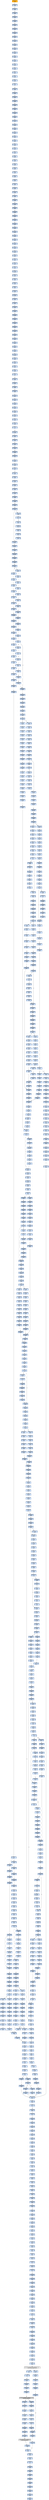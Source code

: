 strict digraph G {
	graph [bgcolor=transparent,
		name=G
	];
	node [color=lightsteelblue,
		fillcolor=lightsteelblue,
		shape=rectangle,
		style=filled
	];
	"0x0042a1a1"	[color=lightgrey,
		fillcolor=orange,
		label="0x0042a1a1
pusha"];
	"0x0042a1a2"	[label="0x0042a1a2
call"];
	"0x0042a1a1" -> "0x0042a1a2"	[color="#000000"];
	"0x0042a1a7"	[label="0x0042a1a7
popl"];
	"0x0042a1a2" -> "0x0042a1a7"	[color="#000000"];
	"0x0042a1a8"	[label="0x0042a1a8
addl"];
	"0x0042a1a7" -> "0x0042a1a8"	[color="#000000"];
	"0x0042a1ad"	[label="0x0042a1ad
movl"];
	"0x0042a1a8" -> "0x0042a1ad"	[color="#000000"];
	"0x0042a1af"	[label="0x0042a1af
addl"];
	"0x0042a1ad" -> "0x0042a1af"	[color="#000000"];
	"0x0042a1b1"	[label="0x0042a1b1
subl"];
	"0x0042a1af" -> "0x0042a1b1"	[color="#000000"];
	"0x0042a1b3"	[label="0x0042a1b3
movl"];
	"0x0042a1b1" -> "0x0042a1b3"	[color="#000000"];
	"0x0042a1b5"	[label="0x0042a1b5
lodsw"];
	"0x0042a1b3" -> "0x0042a1b5"	[color="#000000"];
	"0x0042a1b7"	[label="0x0042a1b7
shll"];
	"0x0042a1b5" -> "0x0042a1b7"	[color="#000000"];
	"0x0042a1ba"	[label="0x0042a1ba
movl"];
	"0x0042a1b7" -> "0x0042a1ba"	[color="#000000"];
	"0x0042a1bc"	[label="0x0042a1bc
pushl"];
	"0x0042a1ba" -> "0x0042a1bc"	[color="#000000"];
	"0x0042a1bd"	[label="0x0042a1bd
lodsl"];
	"0x0042a1bc" -> "0x0042a1bd"	[color="#000000"];
	"0x0042a1be"	[label="0x0042a1be
subl"];
	"0x0042a1bd" -> "0x0042a1be"	[color="#000000"];
	"0x0042a1c0"	[label="0x0042a1c0
addl"];
	"0x0042a1be" -> "0x0042a1c0"	[color="#000000"];
	"0x0042a1c2"	[label="0x0042a1c2
movl"];
	"0x0042a1c0" -> "0x0042a1c2"	[color="#000000"];
	"0x0042a1c4"	[label="0x0042a1c4
pushl"];
	"0x0042a1c2" -> "0x0042a1c4"	[color="#000000"];
	"0x0042a1c5"	[label="0x0042a1c5
pushl"];
	"0x0042a1c4" -> "0x0042a1c5"	[color="#000000"];
	"0x0042a1c6"	[label="0x0042a1c6
decl"];
	"0x0042a1c5" -> "0x0042a1c6"	[color="#000000"];
	"0x0042a1c7"	[label="0x0042a1c7
movb"];
	"0x0042a1c6" -> "0x0042a1c7"	[color="#000000"];
	"0x0042a1cb"	[label="0x0042a1cb
movb"];
	"0x0042a1c7" -> "0x0042a1cb"	[color="#000000"];
	"0x0042a1ce"	[label="0x0042a1ce
jne"];
	"0x0042a1cb" -> "0x0042a1ce"	[color="#000000"];
	"0x0042a1d0"	[label="0x0042a1d0
subl"];
	"0x0042a1ce" -> "0x0042a1d0"	[color="#000000",
		label=F];
	"0x0042a1d2"	[label="0x0042a1d2
lodsb"];
	"0x0042a1d0" -> "0x0042a1d2"	[color="#000000"];
	"0x0042a1d3"	[label="0x0042a1d3
movl"];
	"0x0042a1d2" -> "0x0042a1d3"	[color="#000000"];
	"0x0042a1d5"	[label="0x0042a1d5
andb"];
	"0x0042a1d3" -> "0x0042a1d5"	[color="#000000"];
	"0x0042a1d8"	[label="0x0042a1d8
andb"];
	"0x0042a1d5" -> "0x0042a1d8"	[color="#000000"];
	"0x0042a1da"	[label="0x0042a1da
shll"];
	"0x0042a1d8" -> "0x0042a1da"	[color="#000000"];
	"0x0042a1dd"	[label="0x0042a1dd
movb"];
	"0x0042a1da" -> "0x0042a1dd"	[color="#000000"];
	"0x0042a1df"	[label="0x0042a1df
lodsb"];
	"0x0042a1dd" -> "0x0042a1df"	[color="#000000"];
	"0x0042a1e0"	[label="0x0042a1e0
orl"];
	"0x0042a1df" -> "0x0042a1e0"	[color="#000000"];
	"0x0042a1e2"	[label="0x0042a1e2
pushl"];
	"0x0042a1e0" -> "0x0042a1e2"	[color="#000000"];
	"0x0042a1e3"	[label="0x0042a1e3
addb"];
	"0x0042a1e2" -> "0x0042a1e3"	[color="#000000"];
	"0x0042a1e5"	[label="0x0042a1e5
movl"];
	"0x0042a1e3" -> "0x0042a1e5"	[color="#000000"];
	"0x0042a1ea"	[label="0x0042a1ea
shll"];
	"0x0042a1e5" -> "0x0042a1ea"	[color="#000000"];
	"0x0042a1ec"	[label="0x0042a1ec
popl"];
	"0x0042a1ea" -> "0x0042a1ec"	[color="#000000"];
	"0x0042a1ed"	[label="0x0042a1ed
popl"];
	"0x0042a1ec" -> "0x0042a1ed"	[color="#000000"];
	"0x0042a1ee"	[label="0x0042a1ee
movl"];
	"0x0042a1ed" -> "0x0042a1ee"	[color="#000000"];
	"0x0042a1f0"	[label="0x0042a1f0
leal"];
	"0x0042a1ee" -> "0x0042a1f0"	[color="#000000"];
	"0x0042a1f7"	[label="0x0042a1f7
pushl"];
	"0x0042a1f0" -> "0x0042a1f7"	[color="#000000"];
	"0x0042a1f8"	[label="0x0042a1f8
subl"];
	"0x0042a1f7" -> "0x0042a1f8"	[color="#000000"];
	"0x0042a1fa"	[label="0x0042a1fa
pushl"];
	"0x0042a1f8" -> "0x0042a1fa"	[color="#000000"];
	"0x0042a1fb"	[label="0x0042a1fb
pushl"];
	"0x0042a1fa" -> "0x0042a1fb"	[color="#000000"];
	"0x0042a1fc"	[label="0x0042a1fc
movl"];
	"0x0042a1fb" -> "0x0042a1fc"	[color="#000000"];
	"0x0042a1fe"	[label="0x0042a1fe
pushl"];
	"0x0042a1fc" -> "0x0042a1fe"	[color="#000000"];
	"0x0042a1ff"	[label="0x0042a1ff
movw"];
	"0x0042a1fe" -> "0x0042a1ff"	[color="#000000"];
	"0x0042a202"	[label="0x0042a202
shll"];
	"0x0042a1ff" -> "0x0042a202"	[color="#000000"];
	"0x0042a205"	[label="0x0042a205
pushl"];
	"0x0042a202" -> "0x0042a205"	[color="#000000"];
	"0x0042a206"	[label="0x0042a206
pushl"];
	"0x0042a205" -> "0x0042a206"	[color="#000000"];
	"0x0042a207"	[label="0x0042a207
addl"];
	"0x0042a206" -> "0x0042a207"	[color="#000000"];
	"0x0042a20a"	[label="0x0042a20a
pushl"];
	"0x0042a207" -> "0x0042a20a"	[color="#000000"];
	"0x0042a20b"	[label="0x0042a20b
pushl"];
	"0x0042a20a" -> "0x0042a20b"	[color="#000000"];
	"0x0042a20c"	[label="0x0042a20c
addl"];
	"0x0042a20b" -> "0x0042a20c"	[color="#000000"];
	"0x0042a20f"	[label="0x0042a20f
pushl"];
	"0x0042a20c" -> "0x0042a20f"	[color="#000000"];
	"0x0042a210"	[label="0x0042a210
pushl"];
	"0x0042a20f" -> "0x0042a210"	[color="#000000"];
	"0x0042a211"	[label="0x0042a211
call"];
	"0x0042a210" -> "0x0042a211"	[color="#000000"];
	"0x0042a274"	[label="0x0042a274
pushl"];
	"0x0042a211" -> "0x0042a274"	[color="#000000"];
	"0x0042a275"	[label="0x0042a275
pushl"];
	"0x0042a274" -> "0x0042a275"	[color="#000000"];
	"0x0042a276"	[label="0x0042a276
pushl"];
	"0x0042a275" -> "0x0042a276"	[color="#000000"];
	"0x0042a277"	[label="0x0042a277
pushl"];
	"0x0042a276" -> "0x0042a277"	[color="#000000"];
	"0x0042a278"	[label="0x0042a278
subl"];
	"0x0042a277" -> "0x0042a278"	[color="#000000"];
	"0x0042a27b"	[label="0x0042a27b
movl"];
	"0x0042a278" -> "0x0042a27b"	[color="#000000"];
	"0x0042a282"	[label="0x0042a282
movl"];
	"0x0042a27b" -> "0x0042a282"	[color="#000000"];
	"0x0042a28a"	[label="0x0042a28a
movb"];
	"0x0042a282" -> "0x0042a28a"	[color="#000000"];
	"0x0042a28f"	[label="0x0042a28f
movl"];
	"0x0042a28a" -> "0x0042a28f"	[color="#000000"];
	"0x0042a296"	[label="0x0042a296
leal"];
	"0x0042a28f" -> "0x0042a296"	[color="#000000"];
	"0x0042a299"	[label="0x0042a299
movl"];
	"0x0042a296" -> "0x0042a299"	[color="#000000"];
	"0x0042a29d"	[label="0x0042a29d
movl"];
	"0x0042a299" -> "0x0042a29d"	[color="#000000"];
	"0x0042a2a2"	[label="0x0042a2a2
movzbl"];
	"0x0042a29d" -> "0x0042a2a2"	[color="#000000"];
	"0x0042a2a6"	[label="0x0042a2a6
movl"];
	"0x0042a2a2" -> "0x0042a2a6"	[color="#000000"];
	"0x0042a2a8"	[label="0x0042a2a8
shll"];
	"0x0042a2a6" -> "0x0042a2a8"	[color="#000000"];
	"0x0042a2aa"	[label="0x0042a2aa
movl"];
	"0x0042a2a8" -> "0x0042a2aa"	[color="#000000"];
	"0x0042a2ac"	[label="0x0042a2ac
decl"];
	"0x0042a2aa" -> "0x0042a2ac"	[color="#000000"];
	"0x0042a2ad"	[label="0x0042a2ad
movl"];
	"0x0042a2ac" -> "0x0042a2ad"	[color="#000000"];
	"0x0042a2b1"	[label="0x0042a2b1
movzbl"];
	"0x0042a2ad" -> "0x0042a2b1"	[color="#000000"];
	"0x0042a2b5"	[label="0x0042a2b5
shll"];
	"0x0042a2b1" -> "0x0042a2b5"	[color="#000000"];
	"0x0042a2b7"	[label="0x0042a2b7
decl"];
	"0x0042a2b5" -> "0x0042a2b7"	[color="#000000"];
	"0x0042a2b8"	[label="0x0042a2b8
movl"];
	"0x0042a2b7" -> "0x0042a2b8"	[color="#000000"];
	"0x0042a2bc"	[label="0x0042a2bc
movl"];
	"0x0042a2b8" -> "0x0042a2bc"	[color="#000000"];
	"0x0042a2c3"	[label="0x0042a2c3
movzbl"];
	"0x0042a2bc" -> "0x0042a2c3"	[color="#000000"];
	"0x0042a2c6"	[label="0x0042a2c6
movl"];
	"0x0042a2c3" -> "0x0042a2c6"	[color="#000000"];
	"0x0042a2cd"	[label="0x0042a2cd
movl"];
	"0x0042a2c6" -> "0x0042a2cd"	[color="#000000"];
	"0x0042a2d5"	[label="0x0042a2d5
movl"];
	"0x0042a2cd" -> "0x0042a2d5"	[color="#000000"];
	"0x0042a2db"	[label="0x0042a2db
movl"];
	"0x0042a2d5" -> "0x0042a2db"	[color="#000000"];
	"0x0042a2e0"	[label="0x0042a2e0
movl"];
	"0x0042a2db" -> "0x0042a2e0"	[color="#000000"];
	"0x0042a2e4"	[label="0x0042a2e4
movl"];
	"0x0042a2e0" -> "0x0042a2e4"	[color="#000000"];
	"0x0042a2ec"	[label="0x0042a2ec
movl"];
	"0x0042a2e4" -> "0x0042a2ec"	[color="#000000"];
	"0x0042a2f4"	[label="0x0042a2f4
movl"];
	"0x0042a2ec" -> "0x0042a2f4"	[color="#000000"];
	"0x0042a2fc"	[label="0x0042a2fc
movl"];
	"0x0042a2f4" -> "0x0042a2fc"	[color="#000000"];
	"0x0042a304"	[label="0x0042a304
movzbl"];
	"0x0042a2fc" -> "0x0042a304"	[color="#000000"];
	"0x0042a308"	[label="0x0042a308
addl"];
	"0x0042a304" -> "0x0042a308"	[color="#000000"];
	"0x0042a30a"	[label="0x0042a30a
shll"];
	"0x0042a308" -> "0x0042a30a"	[color="#000000"];
	"0x0042a30c"	[label="0x0042a30c
leal"];
	"0x0042a30a" -> "0x0042a30c"	[color="#000000"];
	"0x0042a312"	[label="0x0042a312
cmpl"];
	"0x0042a30c" -> "0x0042a312"	[color="#000000"];
	"0x0042a316"	[label="0x0042a316
jae"];
	"0x0042a312" -> "0x0042a316"	[color="#000000"];
	"0x0042a318"	[label="0x0042a318
movl"];
	"0x0042a316" -> "0x0042a318"	[color="#000000",
		label=F];
	"0x0042a31c"	[label="0x0042a31c
movw"];
	"0x0042a318" -> "0x0042a31c"	[color="#000000"];
	"0x0042a321"	[label="0x0042a321
addl"];
	"0x0042a31c" -> "0x0042a321"	[color="#000000"];
	"0x0042a324"	[label="0x0042a324
loop"];
	"0x0042a321" -> "0x0042a324"	[color="#000000"];
	"0x0042a326"	[label="0x0042a326
movl"];
	"0x0042a324" -> "0x0042a326"	[color="#000000",
		label=F];
	"0x0042a32d"	[label="0x0042a32d
xorl"];
	"0x0042a326" -> "0x0042a32d"	[color="#000000"];
	"0x0042a32f"	[label="0x0042a32f
movl"];
	"0x0042a32d" -> "0x0042a32f"	[color="#000000"];
	"0x0042a337"	[label="0x0042a337
movl"];
	"0x0042a32f" -> "0x0042a337"	[color="#000000"];
	"0x0042a339"	[label="0x0042a339
addl"];
	"0x0042a337" -> "0x0042a339"	[color="#000000"];
	"0x0042a340"	[label="0x0042a340
movl"];
	"0x0042a339" -> "0x0042a340"	[color="#000000"];
	"0x0042a344"	[label="0x0042a344
xorl"];
	"0x0042a340" -> "0x0042a344"	[color="#000000"];
	"0x0042a346"	[label="0x0042a346
cmpl"];
	"0x0042a344" -> "0x0042a346"	[color="#000000"];
	"0x0042a34a"	[label="0x0042a34a
je"];
	"0x0042a346" -> "0x0042a34a"	[color="#000000"];
	"0x0042a350"	[label="0x0042a350
movzbl"];
	"0x0042a34a" -> "0x0042a350"	[color="#000000",
		label=F];
	"0x0042a353"	[label="0x0042a353
shll"];
	"0x0042a350" -> "0x0042a353"	[color="#000000"];
	"0x0042a356"	[label="0x0042a356
incl"];
	"0x0042a353" -> "0x0042a356"	[color="#000000"];
	"0x0042a357"	[label="0x0042a357
incl"];
	"0x0042a356" -> "0x0042a357"	[color="#000000"];
	"0x0042a358"	[label="0x0042a358
orl"];
	"0x0042a357" -> "0x0042a358"	[color="#000000"];
	"0x0042a35a"	[label="0x0042a35a
cmpl"];
	"0x0042a358" -> "0x0042a35a"	[color="#000000"];
	"0x0042a35d"	[label="0x0042a35d
jle"];
	"0x0042a35a" -> "0x0042a35d"	[color="#000000"];
	"0x0042a35f"	[label="0x0042a35f
movl"];
	"0x0042a35d" -> "0x0042a35f"	[color="#000000",
		label=F];
	"0x0042a366"	[label="0x0042a366
cmpl"];
	"0x0042a35f" -> "0x0042a366"	[color="#000000"];
	"0x0042a36a"	[label="0x0042a36a
jae"];
	"0x0042a366" -> "0x0042a36a"	[color="#000000"];
	"0x0042a370"	[label="0x0042a370
movl"];
	"0x0042a36a" -> "0x0042a370"	[color="#000000",
		label=F];
	"0x0042a374"	[label="0x0042a374
andl"];
	"0x0042a370" -> "0x0042a374"	[color="#000000"];
	"0x0042a378"	[label="0x0042a378
movl"];
	"0x0042a374" -> "0x0042a378"	[color="#000000"];
	"0x0042a37c"	[label="0x0042a37c
movl"];
	"0x0042a378" -> "0x0042a37c"	[color="#000000"];
	"0x0042a380"	[label="0x0042a380
shll"];
	"0x0042a37c" -> "0x0042a380"	[color="#000000"];
	"0x0042a383"	[label="0x0042a383
movl"];
	"0x0042a380" -> "0x0042a383"	[color="#000000"];
	"0x0042a387"	[label="0x0042a387
addl"];
	"0x0042a383" -> "0x0042a387"	[color="#000000"];
	"0x0042a389"	[label="0x0042a389
cmpl"];
	"0x0042a387" -> "0x0042a389"	[color="#000000"];
	"0x0042a391"	[label="0x0042a391
leal"];
	"0x0042a389" -> "0x0042a391"	[color="#000000"];
	"0x0042a394"	[label="0x0042a394
ja"];
	"0x0042a391" -> "0x0042a394"	[color="#000000"];
	"0x0042a3ae"	[label="0x0042a3ae
movl"];
	"0x0042a394" -> "0x0042a3ae"	[color="#000000",
		label=T];
	"0x0042a396"	[label="0x0042a396
cmpl"];
	"0x0042a394" -> "0x0042a396"	[color="#000000",
		label=F];
	"0x0042a3b2"	[label="0x0042a3b2
movw"];
	"0x0042a3ae" -> "0x0042a3b2"	[color="#000000"];
	"0x0042a3b6"	[label="0x0042a3b6
shrl"];
	"0x0042a3b2" -> "0x0042a3b6"	[color="#000000"];
	"0x0042a3b9"	[label="0x0042a3b9
movzwl"];
	"0x0042a3b6" -> "0x0042a3b9"	[color="#000000"];
	"0x0042a3bc"	[label="0x0042a3bc
imull"];
	"0x0042a3b9" -> "0x0042a3bc"	[color="#000000"];
	"0x0042a3bf"	[label="0x0042a3bf
cmpl"];
	"0x0042a3bc" -> "0x0042a3bf"	[color="#000000"];
	"0x0042a3c1"	[label="0x0042a3c1
jae"];
	"0x0042a3bf" -> "0x0042a3c1"	[color="#000000"];
	"0x0042a3c7"	[label="0x0042a3c7
movl"];
	"0x0042a3c1" -> "0x0042a3c7"	[color="#000000",
		label=F];
	"0x0042a5a4"	[label="0x0042a5a4
movl"];
	"0x0042a3c1" -> "0x0042a5a4"	[color="#000000",
		label=T];
	"0x0042a3cb"	[label="0x0042a3cb
movl"];
	"0x0042a3c7" -> "0x0042a3cb"	[color="#000000"];
	"0x0042a3d0"	[label="0x0042a3d0
subl"];
	"0x0042a3cb" -> "0x0042a3d0"	[color="#000000"];
	"0x0042a3d2"	[label="0x0042a3d2
movb"];
	"0x0042a3d0" -> "0x0042a3d2"	[color="#000000"];
	"0x0042a3d6"	[label="0x0042a3d6
sarl"];
	"0x0042a3d2" -> "0x0042a3d6"	[color="#000000"];
	"0x0042a3d9"	[label="0x0042a3d9
movl"];
	"0x0042a3d6" -> "0x0042a3d9"	[color="#000000"];
	"0x0042a3de"	[label="0x0042a3de
leal"];
	"0x0042a3d9" -> "0x0042a3de"	[color="#000000"];
	"0x0042a3e1"	[label="0x0042a3e1
movzbl"];
	"0x0042a3de" -> "0x0042a3e1"	[color="#000000"];
	"0x0042a3e6"	[label="0x0042a3e6
movw"];
	"0x0042a3e1" -> "0x0042a3e6"	[color="#000000"];
	"0x0042a3ea"	[label="0x0042a3ea
movl"];
	"0x0042a3e6" -> "0x0042a3ea"	[color="#000000"];
	"0x0042a3ee"	[label="0x0042a3ee
andl"];
	"0x0042a3ea" -> "0x0042a3ee"	[color="#000000"];
	"0x0042a3f2"	[label="0x0042a3f2
movl"];
	"0x0042a3ee" -> "0x0042a3f2"	[color="#000000"];
	"0x0042a3f6"	[label="0x0042a3f6
shll"];
	"0x0042a3f2" -> "0x0042a3f6"	[color="#000000"];
	"0x0042a3f8"	[label="0x0042a3f8
movl"];
	"0x0042a3f6" -> "0x0042a3f8"	[color="#000000"];
	"0x0042a3fd"	[label="0x0042a3fd
subl"];
	"0x0042a3f8" -> "0x0042a3fd"	[color="#000000"];
	"0x0042a401"	[label="0x0042a401
sarl"];
	"0x0042a3fd" -> "0x0042a401"	[color="#000000"];
	"0x0042a403"	[label="0x0042a403
addl"];
	"0x0042a401" -> "0x0042a403"	[color="#000000"];
	"0x0042a405"	[label="0x0042a405
imull"];
	"0x0042a403" -> "0x0042a405"	[color="#000000"];
	"0x0042a40b"	[label="0x0042a40b
cmpl"];
	"0x0042a405" -> "0x0042a40b"	[color="#000000"];
	"0x0042a410"	[label="0x0042a410
leal"];
	"0x0042a40b" -> "0x0042a410"	[color="#000000"];
	"0x0042a417"	[label="0x0042a417
movl"];
	"0x0042a410" -> "0x0042a417"	[color="#000000"];
	"0x0042a41b"	[label="0x0042a41b
jle"];
	"0x0042a417" -> "0x0042a41b"	[color="#000000"];
	"0x0042a4eb"	[label="0x0042a4eb
leal"];
	"0x0042a41b" -> "0x0042a4eb"	[color="#000000",
		label=T];
	"0x0042a421"	[label="0x0042a421
movl"];
	"0x0042a41b" -> "0x0042a421"	[color="#000000",
		label=F];
	"0x0042a4ee"	[label="0x0042a4ee
movl"];
	"0x0042a4eb" -> "0x0042a4ee"	[color="#000000"];
	"0x0042a4f2"	[label="0x0042a4f2
addl"];
	"0x0042a4ee" -> "0x0042a4f2"	[color="#000000"];
	"0x0042a4f4"	[label="0x0042a4f4
cmpl"];
	"0x0042a4f2" -> "0x0042a4f4"	[color="#000000"];
	"0x0042a4fc"	[label="0x0042a4fc
ja"];
	"0x0042a4f4" -> "0x0042a4fc"	[color="#000000"];
	"0x0042a516"	[label="0x0042a516
movl"];
	"0x0042a4fc" -> "0x0042a516"	[color="#000000",
		label=T];
	"0x0042a4fe"	[label="0x0042a4fe
cmpl"];
	"0x0042a4fc" -> "0x0042a4fe"	[color="#000000",
		label=F];
	"0x0042a51a"	[label="0x0042a51a
movw"];
	"0x0042a516" -> "0x0042a51a"	[color="#000000"];
	"0x0042a51e"	[label="0x0042a51e
shrl"];
	"0x0042a51a" -> "0x0042a51e"	[color="#000000"];
	"0x0042a521"	[label="0x0042a521
movzwl"];
	"0x0042a51e" -> "0x0042a521"	[color="#000000"];
	"0x0042a524"	[label="0x0042a524
imull"];
	"0x0042a521" -> "0x0042a524"	[color="#000000"];
	"0x0042a527"	[label="0x0042a527
cmpl"];
	"0x0042a524" -> "0x0042a527"	[color="#000000"];
	"0x0042a529"	[label="0x0042a529
jae"];
	"0x0042a527" -> "0x0042a529"	[color="#000000"];
	"0x0042a52b"	[label="0x0042a52b
movl"];
	"0x0042a529" -> "0x0042a52b"	[color="#000000",
		label=F];
	"0x0042a544"	[label="0x0042a544
subl"];
	"0x0042a529" -> "0x0042a544"	[color="#000000",
		label=T];
	"0x0042a52f"	[label="0x0042a52f
movl"];
	"0x0042a52b" -> "0x0042a52f"	[color="#000000"];
	"0x0042a534"	[label="0x0042a534
subl"];
	"0x0042a52f" -> "0x0042a534"	[color="#000000"];
	"0x0042a536"	[label="0x0042a536
movl"];
	"0x0042a534" -> "0x0042a536"	[color="#000000"];
	"0x0042a538"	[label="0x0042a538
sarl"];
	"0x0042a536" -> "0x0042a538"	[color="#000000"];
	"0x0042a53b"	[label="0x0042a53b
leal"];
	"0x0042a538" -> "0x0042a53b"	[color="#000000"];
	"0x0042a53e"	[label="0x0042a53e
movw"];
	"0x0042a53b" -> "0x0042a53e"	[color="#000000"];
	"0x0042a542"	[label="0x0042a542
jmp"];
	"0x0042a53e" -> "0x0042a542"	[color="#000000"];
	"0x0042a4e3"	[label="0x0042a4e3
cmpl"];
	"0x0042a542" -> "0x0042a4e3"	[color="#000000"];
	"0x0042a4e9"	[label="0x0042a4e9
jg"];
	"0x0042a4e3" -> "0x0042a4e9"	[color="#000000"];
	"0x0042a55c"	[label="0x0042a55c
movl"];
	"0x0042a4e9" -> "0x0042a55c"	[color="#000000",
		label=T];
	"0x0042a548"	[label="0x0042a548
subl"];
	"0x0042a544" -> "0x0042a548"	[color="#000000"];
	"0x0042a54a"	[label="0x0042a54a
movl"];
	"0x0042a548" -> "0x0042a54a"	[color="#000000"];
	"0x0042a54c"	[label="0x0042a54c
leal"];
	"0x0042a54a" -> "0x0042a54c"	[color="#000000"];
	"0x0042a54f"	[label="0x0042a54f
shrw"];
	"0x0042a54c" -> "0x0042a54f"	[color="#000000"];
	"0x0042a553"	[label="0x0042a553
subw"];
	"0x0042a54f" -> "0x0042a553"	[color="#000000"];
	"0x0042a556"	[label="0x0042a556
movw"];
	"0x0042a553" -> "0x0042a556"	[color="#000000"];
	"0x0042a55a"	[label="0x0042a55a
jmp"];
	"0x0042a556" -> "0x0042a55a"	[color="#000000"];
	"0x0042a55a" -> "0x0042a4e3"	[color="#000000"];
	"0x0042a560"	[label="0x0042a560
movl"];
	"0x0042a55c" -> "0x0042a560"	[color="#000000"];
	"0x0042a562"	[label="0x0042a562
movl"];
	"0x0042a560" -> "0x0042a562"	[color="#000000"];
	"0x0042a569"	[label="0x0042a569
movb"];
	"0x0042a562" -> "0x0042a569"	[color="#000000"];
	"0x0042a56d"	[label="0x0042a56d
movb"];
	"0x0042a569" -> "0x0042a56d"	[color="#000000"];
	"0x0042a570"	[label="0x0042a570
incl"];
	"0x0042a56d" -> "0x0042a570"	[color="#000000"];
	"0x0042a571"	[label="0x0042a571
cmpl"];
	"0x0042a570" -> "0x0042a571"	[color="#000000"];
	"0x0042a576"	[label="0x0042a576
movl"];
	"0x0042a571" -> "0x0042a576"	[color="#000000"];
	"0x0042a57a"	[label="0x0042a57a
jg"];
	"0x0042a576" -> "0x0042a57a"	[color="#000000"];
	"0x0042a57c"	[label="0x0042a57c
movl"];
	"0x0042a57a" -> "0x0042a57c"	[color="#000000",
		label=F];
	"0x0042a589"	[label="0x0042a589
cmpl"];
	"0x0042a57a" -> "0x0042a589"	[color="#000000",
		label=T];
	"0x0042a584"	[label="0x0042a584
jmp"];
	"0x0042a57c" -> "0x0042a584"	[color="#000000"];
	"0x0042aca5"	[label="0x0042aca5
movl"];
	"0x0042a584" -> "0x0042aca5"	[color="#000000"];
	"0x0042acac"	[label="0x0042acac
cmpl"];
	"0x0042aca5" -> "0x0042acac"	[color="#000000"];
	"0x0042acb0"	[label="0x0042acb0
jb"];
	"0x0042acac" -> "0x0042acb0"	[color="#000000"];
	"0x0042acb6"	[label="0x0042acb6
cmpl"];
	"0x0042acb0" -> "0x0042acb6"	[color="#000000",
		label=F];
	"0x0042a39a"	[label="0x0042a39a
je"];
	"0x0042a396" -> "0x0042a39a"	[color="#000000"];
	"0x0042a3a0"	[label="0x0042a3a0
shll"];
	"0x0042a39a" -> "0x0042a3a0"	[color="#000000",
		label=F];
	"0x0042a3a5"	[label="0x0042a3a5
movzbl"];
	"0x0042a3a0" -> "0x0042a3a5"	[color="#000000"];
	"0x0042a3a8"	[label="0x0042a3a8
shll"];
	"0x0042a3a5" -> "0x0042a3a8"	[color="#000000"];
	"0x0042a3ab"	[label="0x0042a3ab
incl"];
	"0x0042a3a8" -> "0x0042a3ab"	[color="#000000"];
	"0x0042a3ac"	[label="0x0042a3ac
orl"];
	"0x0042a3ab" -> "0x0042a3ac"	[color="#000000"];
	"0x0042a3ac" -> "0x0042a3ae"	[color="#000000"];
	"0x0042a502"	[label="0x0042a502
je"];
	"0x0042a4fe" -> "0x0042a502"	[color="#000000"];
	"0x0042a508"	[label="0x0042a508
shll"];
	"0x0042a502" -> "0x0042a508"	[color="#000000",
		label=F];
	"0x0042a50d"	[label="0x0042a50d
movzbl"];
	"0x0042a508" -> "0x0042a50d"	[color="#000000"];
	"0x0042a510"	[label="0x0042a510
shll"];
	"0x0042a50d" -> "0x0042a510"	[color="#000000"];
	"0x0042a513"	[label="0x0042a513
incl"];
	"0x0042a510" -> "0x0042a513"	[color="#000000"];
	"0x0042a514"	[label="0x0042a514
orl"];
	"0x0042a513" -> "0x0042a514"	[color="#000000"];
	"0x0042a514" -> "0x0042a516"	[color="#000000"];
	"0x0042a5a8"	[label="0x0042a5a8
subl"];
	"0x0042a5a4" -> "0x0042a5a8"	[color="#000000"];
	"0x0042a5aa"	[label="0x0042a5aa
movl"];
	"0x0042a5a8" -> "0x0042a5aa"	[color="#000000"];
	"0x0042a5ae"	[label="0x0042a5ae
subl"];
	"0x0042a5aa" -> "0x0042a5ae"	[color="#000000"];
	"0x0042a5b0"	[label="0x0042a5b0
movl"];
	"0x0042a5ae" -> "0x0042a5b0"	[color="#000000"];
	"0x0042a5b2"	[label="0x0042a5b2
shrw"];
	"0x0042a5b0" -> "0x0042a5b2"	[color="#000000"];
	"0x0042a5b6"	[label="0x0042a5b6
subw"];
	"0x0042a5b2" -> "0x0042a5b6"	[color="#000000"];
	"0x0042a5b9"	[label="0x0042a5b9
cmpl"];
	"0x0042a5b6" -> "0x0042a5b9"	[color="#000000"];
	"0x0042a5bf"	[label="0x0042a5bf
movw"];
	"0x0042a5b9" -> "0x0042a5bf"	[color="#000000"];
	"0x0042a5c3"	[label="0x0042a5c3
movl"];
	"0x0042a5bf" -> "0x0042a5c3"	[color="#000000"];
	"0x0042a5c7"	[label="0x0042a5c7
leal"];
	"0x0042a5c3" -> "0x0042a5c7"	[color="#000000"];
	"0x0042a5cb"	[label="0x0042a5cb
movl"];
	"0x0042a5c7" -> "0x0042a5cb"	[color="#000000"];
	"0x0042a5cf"	[label="0x0042a5cf
ja"];
	"0x0042a5cb" -> "0x0042a5cf"	[color="#000000"];
	"0x0042a5d1"	[label="0x0042a5d1
cmpl"];
	"0x0042a5cf" -> "0x0042a5d1"	[color="#000000",
		label=F];
	"0x0042a5e7"	[label="0x0042a5e7
movl"];
	"0x0042a5cf" -> "0x0042a5e7"	[color="#000000",
		label=T];
	"0x0042a5d5"	[label="0x0042a5d5
je"];
	"0x0042a5d1" -> "0x0042a5d5"	[color="#000000"];
	"0x0042a5db"	[label="0x0042a5db
movzbl"];
	"0x0042a5d5" -> "0x0042a5db"	[color="#000000",
		label=F];
	"0x0042a5de"	[label="0x0042a5de
shll"];
	"0x0042a5db" -> "0x0042a5de"	[color="#000000"];
	"0x0042a5e1"	[label="0x0042a5e1
shll"];
	"0x0042a5de" -> "0x0042a5e1"	[color="#000000"];
	"0x0042a5e4"	[label="0x0042a5e4
incl"];
	"0x0042a5e1" -> "0x0042a5e4"	[color="#000000"];
	"0x0042a5e5"	[label="0x0042a5e5
orl"];
	"0x0042a5e4" -> "0x0042a5e5"	[color="#000000"];
	"0x0042a5e5" -> "0x0042a5e7"	[color="#000000"];
	"0x0042a5eb"	[label="0x0042a5eb
movl"];
	"0x0042a5e7" -> "0x0042a5eb"	[color="#000000"];
	"0x0042a5ed"	[label="0x0042a5ed
shrl"];
	"0x0042a5eb" -> "0x0042a5ed"	[color="#000000"];
	"0x0042a5f0"	[label="0x0042a5f0
movw"];
	"0x0042a5ed" -> "0x0042a5f0"	[color="#000000"];
	"0x0042a5f7"	[label="0x0042a5f7
movzwl"];
	"0x0042a5f0" -> "0x0042a5f7"	[color="#000000"];
	"0x0042a5fa"	[label="0x0042a5fa
imull"];
	"0x0042a5f7" -> "0x0042a5fa"	[color="#000000"];
	"0x0042a5fd"	[label="0x0042a5fd
cmpl"];
	"0x0042a5fa" -> "0x0042a5fd"	[color="#000000"];
	"0x0042a5ff"	[label="0x0042a5ff
jae"];
	"0x0042a5fd" -> "0x0042a5ff"	[color="#000000"];
	"0x0042a653"	[label="0x0042a653
movl"];
	"0x0042a5ff" -> "0x0042a653"	[color="#000000",
		label=T];
	"0x0042a601"	[label="0x0042a601
movl"];
	"0x0042a5ff" -> "0x0042a601"	[color="#000000",
		label=F];
	"0x0042a655"	[label="0x0042a655
subl"];
	"0x0042a653" -> "0x0042a655"	[color="#000000"];
	"0x0042a657"	[label="0x0042a657
subl"];
	"0x0042a655" -> "0x0042a657"	[color="#000000"];
	"0x0042a659"	[label="0x0042a659
movl"];
	"0x0042a657" -> "0x0042a659"	[color="#000000"];
	"0x0042a65b"	[label="0x0042a65b
shrw"];
	"0x0042a659" -> "0x0042a65b"	[color="#000000"];
	"0x0042a65f"	[label="0x0042a65f
movl"];
	"0x0042a65b" -> "0x0042a65f"	[color="#000000"];
	"0x0042a663"	[label="0x0042a663
subw"];
	"0x0042a65f" -> "0x0042a663"	[color="#000000"];
	"0x0042a666"	[label="0x0042a666
cmpl"];
	"0x0042a663" -> "0x0042a666"	[color="#000000"];
	"0x0042a66c"	[label="0x0042a66c
movw"];
	"0x0042a666" -> "0x0042a66c"	[color="#000000"];
	"0x0042a673"	[label="0x0042a673
ja"];
	"0x0042a66c" -> "0x0042a673"	[color="#000000"];
	"0x0042a68b"	[label="0x0042a68b
movl"];
	"0x0042a673" -> "0x0042a68b"	[color="#000000",
		label=T];
	"0x0042a675"	[label="0x0042a675
cmpl"];
	"0x0042a673" -> "0x0042a675"	[color="#000000",
		label=F];
	"0x0042a68f"	[label="0x0042a68f
movl"];
	"0x0042a68b" -> "0x0042a68f"	[color="#000000"];
	"0x0042a691"	[label="0x0042a691
shrl"];
	"0x0042a68f" -> "0x0042a691"	[color="#000000"];
	"0x0042a694"	[label="0x0042a694
movw"];
	"0x0042a691" -> "0x0042a694"	[color="#000000"];
	"0x0042a69b"	[label="0x0042a69b
movzwl"];
	"0x0042a694" -> "0x0042a69b"	[color="#000000"];
	"0x0042a69e"	[label="0x0042a69e
imull"];
	"0x0042a69b" -> "0x0042a69e"	[color="#000000"];
	"0x0042a6a1"	[label="0x0042a6a1
cmpl"];
	"0x0042a69e" -> "0x0042a6a1"	[color="#000000"];
	"0x0042a6a3"	[label="0x0042a6a3
jae"];
	"0x0042a6a1" -> "0x0042a6a3"	[color="#000000"];
	"0x0042a6a9"	[label="0x0042a6a9
movl"];
	"0x0042a6a3" -> "0x0042a6a9"	[color="#000000",
		label=F];
	"0x0042a78c"	[label="0x0042a78c
movl"];
	"0x0042a6a3" -> "0x0042a78c"	[color="#000000",
		label=T];
	"0x0042a6ae"	[label="0x0042a6ae
movl"];
	"0x0042a6a9" -> "0x0042a6ae"	[color="#000000"];
	"0x0042a6b0"	[label="0x0042a6b0
subl"];
	"0x0042a6ae" -> "0x0042a6b0"	[color="#000000"];
	"0x0042a6b2"	[label="0x0042a6b2
movl"];
	"0x0042a6b0" -> "0x0042a6b2"	[color="#000000"];
	"0x0042a6ba"	[label="0x0042a6ba
movl"];
	"0x0042a6b2" -> "0x0042a6ba"	[color="#000000"];
	"0x0042a6bc"	[label="0x0042a6bc
sarl"];
	"0x0042a6ba" -> "0x0042a6bc"	[color="#000000"];
	"0x0042a6bf"	[label="0x0042a6bf
leal"];
	"0x0042a6bc" -> "0x0042a6bf"	[color="#000000"];
	"0x0042a6c2"	[label="0x0042a6c2
movl"];
	"0x0042a6bf" -> "0x0042a6c2"	[color="#000000"];
	"0x0042a6c6"	[label="0x0042a6c6
movw"];
	"0x0042a6c2" -> "0x0042a6c6"	[color="#000000"];
	"0x0042a6cd"	[label="0x0042a6cd
movl"];
	"0x0042a6c6" -> "0x0042a6cd"	[color="#000000"];
	"0x0042a6d1"	[label="0x0042a6d1
movl"];
	"0x0042a6cd" -> "0x0042a6d1"	[color="#000000"];
	"0x0042a6d5"	[label="0x0042a6d5
shll"];
	"0x0042a6d1" -> "0x0042a6d5"	[color="#000000"];
	"0x0042a6d8"	[label="0x0042a6d8
addl"];
	"0x0042a6d5" -> "0x0042a6d8"	[color="#000000"];
	"0x0042a6dc"	[label="0x0042a6dc
cmpl"];
	"0x0042a6d8" -> "0x0042a6dc"	[color="#000000"];
	"0x0042a6e2"	[label="0x0042a6e2
leal"];
	"0x0042a6dc" -> "0x0042a6e2"	[color="#000000"];
	"0x0042a6e5"	[label="0x0042a6e5
ja"];
	"0x0042a6e2" -> "0x0042a6e5"	[color="#000000"];
	"0x0042a6fd"	[label="0x0042a6fd
movw"];
	"0x0042a6e5" -> "0x0042a6fd"	[color="#000000",
		label=T];
	"0x0042a6e7"	[label="0x0042a6e7
cmpl"];
	"0x0042a6e5" -> "0x0042a6e7"	[color="#000000",
		label=F];
	"0x0042a704"	[label="0x0042a704
movl"];
	"0x0042a6fd" -> "0x0042a704"	[color="#000000"];
	"0x0042a706"	[label="0x0042a706
shrl"];
	"0x0042a704" -> "0x0042a706"	[color="#000000"];
	"0x0042a709"	[label="0x0042a709
movzwl"];
	"0x0042a706" -> "0x0042a709"	[color="#000000"];
	"0x0042a70c"	[label="0x0042a70c
imull"];
	"0x0042a709" -> "0x0042a70c"	[color="#000000"];
	"0x0042a70f"	[label="0x0042a70f
cmpl"];
	"0x0042a70c" -> "0x0042a70f"	[color="#000000"];
	"0x0042a711"	[label="0x0042a711
jae"];
	"0x0042a70f" -> "0x0042a711"	[color="#000000"];
	"0x0042a713"	[label="0x0042a713
subl"];
	"0x0042a711" -> "0x0042a713"	[color="#000000",
		label=F];
	"0x0042a773"	[label="0x0042a773
subl"];
	"0x0042a711" -> "0x0042a773"	[color="#000000",
		label=T];
	"0x0042a717"	[label="0x0042a717
sarl"];
	"0x0042a713" -> "0x0042a717"	[color="#000000"];
	"0x0042a71c"	[label="0x0042a71c
movl"];
	"0x0042a717" -> "0x0042a71c"	[color="#000000"];
	"0x0042a720"	[label="0x0042a720
movl"];
	"0x0042a71c" -> "0x0042a720"	[color="#000000"];
	"0x0042a724"	[label="0x0042a724
cmpl"];
	"0x0042a720" -> "0x0042a724"	[color="#000000"];
	"0x0042a729"	[label="0x0042a729
leal"];
	"0x0042a724" -> "0x0042a729"	[color="#000000"];
	"0x0042a72c"	[label="0x0042a72c
movw"];
	"0x0042a729" -> "0x0042a72c"	[color="#000000"];
	"0x0042a733"	[label="0x0042a733
je"];
	"0x0042a72c" -> "0x0042a733"	[color="#000000"];
	"0x0042a739"	[label="0x0042a739
xorl"];
	"0x0042a733" -> "0x0042a739"	[color="#000000",
		label=F];
	"0x0042a73b"	[label="0x0042a73b
cmpl"];
	"0x0042a739" -> "0x0042a73b"	[color="#000000"];
	"0x0042a740"	[label="0x0042a740
movl"];
	"0x0042a73b" -> "0x0042a740"	[color="#000000"];
	"0x0042a747"	[label="0x0042a747
movl"];
	"0x0042a740" -> "0x0042a747"	[color="#000000"];
	"0x0042a74b"	[label="0x0042a74b
setg"];
	"0x0042a747" -> "0x0042a74b"	[color="#000000"];
	"0x0042a74e"	[label="0x0042a74e
leal"];
	"0x0042a74b" -> "0x0042a74e"	[color="#000000"];
	"0x0042a752"	[label="0x0042a752
movl"];
	"0x0042a74e" -> "0x0042a752"	[color="#000000"];
	"0x0042a756"	[label="0x0042a756
movl"];
	"0x0042a752" -> "0x0042a756"	[color="#000000"];
	"0x0042a75a"	[label="0x0042a75a
subl"];
	"0x0042a756" -> "0x0042a75a"	[color="#000000"];
	"0x0042a75e"	[label="0x0042a75e
movb"];
	"0x0042a75a" -> "0x0042a75e"	[color="#000000"];
	"0x0042a761"	[label="0x0042a761
movb"];
	"0x0042a75e" -> "0x0042a761"	[color="#000000"];
	"0x0042a765"	[label="0x0042a765
movb"];
	"0x0042a761" -> "0x0042a765"	[color="#000000"];
	"0x0042a769"	[label="0x0042a769
incl"];
	"0x0042a765" -> "0x0042a769"	[color="#000000"];
	"0x0042a76a"	[label="0x0042a76a
movl"];
	"0x0042a769" -> "0x0042a76a"	[color="#000000"];
	"0x0042a76e"	[label="0x0042a76e
jmp"];
	"0x0042a76a" -> "0x0042a76e"	[color="#000000"];
	"0x0042a76e" -> "0x0042aca5"	[color="#000000"];
	"0x0042a425"	[label="0x0042a425
subl"];
	"0x0042a421" -> "0x0042a425"	[color="#000000"];
	"0x0042a429"	[label="0x0042a429
movl"];
	"0x0042a425" -> "0x0042a429"	[color="#000000"];
	"0x0042a430"	[label="0x0042a430
movzbl"];
	"0x0042a429" -> "0x0042a430"	[color="#000000"];
	"0x0042a434"	[label="0x0042a434
movl"];
	"0x0042a430" -> "0x0042a434"	[color="#000000"];
	"0x0042a438"	[label="0x0042a438
shll"];
	"0x0042a434" -> "0x0042a438"	[color="#000000"];
	"0x0042a43c"	[label="0x0042a43c
movl"];
	"0x0042a438" -> "0x0042a43c"	[color="#000000"];
	"0x0042a440"	[label="0x0042a440
leal"];
	"0x0042a43c" -> "0x0042a440"	[color="#000000"];
	"0x0042a443"	[label="0x0042a443
movl"];
	"0x0042a440" -> "0x0042a443"	[color="#000000"];
	"0x0042a447"	[label="0x0042a447
andl"];
	"0x0042a443" -> "0x0042a447"	[color="#000000"];
	"0x0042a44d"	[label="0x0042a44d
cmpl"];
	"0x0042a447" -> "0x0042a44d"	[color="#000000"];
	"0x0042a455"	[label="0x0042a455
leal"];
	"0x0042a44d" -> "0x0042a455"	[color="#000000"];
	"0x0042a459"	[label="0x0042a459
movl"];
	"0x0042a455" -> "0x0042a459"	[color="#000000"];
	"0x0042a45d"	[label="0x0042a45d
leal"];
	"0x0042a459" -> "0x0042a45d"	[color="#000000"];
	"0x0042a460"	[label="0x0042a460
ja"];
	"0x0042a45d" -> "0x0042a460"	[color="#000000"];
	"0x0042a47a"	[label="0x0042a47a
movl"];
	"0x0042a460" -> "0x0042a47a"	[color="#000000",
		label=T];
	"0x0042a462"	[label="0x0042a462
cmpl"];
	"0x0042a460" -> "0x0042a462"	[color="#000000",
		label=F];
	"0x0042a47e"	[label="0x0042a47e
movw"];
	"0x0042a47a" -> "0x0042a47e"	[color="#000000"];
	"0x0042a485"	[label="0x0042a485
shrl"];
	"0x0042a47e" -> "0x0042a485"	[color="#000000"];
	"0x0042a488"	[label="0x0042a488
movzwl"];
	"0x0042a485" -> "0x0042a488"	[color="#000000"];
	"0x0042a48b"	[label="0x0042a48b
imull"];
	"0x0042a488" -> "0x0042a48b"	[color="#000000"];
	"0x0042a48e"	[label="0x0042a48e
cmpl"];
	"0x0042a48b" -> "0x0042a48e"	[color="#000000"];
	"0x0042a490"	[label="0x0042a490
jae"];
	"0x0042a48e" -> "0x0042a490"	[color="#000000"];
	"0x0042a4b5"	[label="0x0042a4b5
subl"];
	"0x0042a490" -> "0x0042a4b5"	[color="#000000",
		label=T];
	"0x0042a492"	[label="0x0042a492
movl"];
	"0x0042a490" -> "0x0042a492"	[color="#000000",
		label=F];
	"0x0042a4b9"	[label="0x0042a4b9
subl"];
	"0x0042a4b5" -> "0x0042a4b9"	[color="#000000"];
	"0x0042a4bb"	[label="0x0042a4bb
movl"];
	"0x0042a4b9" -> "0x0042a4bb"	[color="#000000"];
	"0x0042a4bd"	[label="0x0042a4bd
leal"];
	"0x0042a4bb" -> "0x0042a4bd"	[color="#000000"];
	"0x0042a4c0"	[label="0x0042a4c0
shrw"];
	"0x0042a4bd" -> "0x0042a4c0"	[color="#000000"];
	"0x0042a4c4"	[label="0x0042a4c4
subw"];
	"0x0042a4c0" -> "0x0042a4c4"	[color="#000000"];
	"0x0042a4c7"	[label="0x0042a4c7
cmpl"];
	"0x0042a4c4" -> "0x0042a4c7"	[color="#000000"];
	"0x0042a4cc"	[label="0x0042a4cc
movw"];
	"0x0042a4c7" -> "0x0042a4cc"	[color="#000000"];
	"0x0042a4d3"	[label="0x0042a4d3
je"];
	"0x0042a4cc" -> "0x0042a4d3"	[color="#000000"];
	"0x0042a4d3" -> "0x0042a4e3"	[color="#000000",
		label=T];
	"0x0042a4d5"	[label="0x0042a4d5
cmpl"];
	"0x0042a4d3" -> "0x0042a4d5"	[color="#000000",
		label=F];
	"0x0042a58e"	[label="0x0042a58e
jg"];
	"0x0042a589" -> "0x0042a58e"	[color="#000000"];
	"0x0042a590"	[label="0x0042a590
subl"];
	"0x0042a58e" -> "0x0042a590"	[color="#000000",
		label=F];
	"0x0042a59a"	[label="0x0042a59a
subl"];
	"0x0042a58e" -> "0x0042a59a"	[color="#000000",
		label=T];
	"0x0042a595"	[label="0x0042a595
jmp"];
	"0x0042a590" -> "0x0042a595"	[color="#000000"];
	"0x0042a595" -> "0x0042aca5"	[color="#000000"];
	"0x0042a6eb"	[label="0x0042a6eb
je"];
	"0x0042a6e7" -> "0x0042a6eb"	[color="#000000"];
	"0x0042a6f1"	[label="0x0042a6f1
movzbl"];
	"0x0042a6eb" -> "0x0042a6f1"	[color="#000000",
		label=F];
	"0x0042a6f4"	[label="0x0042a6f4
shll"];
	"0x0042a6f1" -> "0x0042a6f4"	[color="#000000"];
	"0x0042a6f7"	[label="0x0042a6f7
shll"];
	"0x0042a6f4" -> "0x0042a6f7"	[color="#000000"];
	"0x0042a6fa"	[label="0x0042a6fa
incl"];
	"0x0042a6f7" -> "0x0042a6fa"	[color="#000000"];
	"0x0042a6fb"	[label="0x0042a6fb
orl"];
	"0x0042a6fa" -> "0x0042a6fb"	[color="#000000"];
	"0x0042a6fb" -> "0x0042a6fd"	[color="#000000"];
	"0x0042a496"	[label="0x0042a496
movl"];
	"0x0042a492" -> "0x0042a496"	[color="#000000"];
	"0x0042a49b"	[label="0x0042a49b
subl"];
	"0x0042a496" -> "0x0042a49b"	[color="#000000"];
	"0x0042a49d"	[label="0x0042a49d
movl"];
	"0x0042a49b" -> "0x0042a49d"	[color="#000000"];
	"0x0042a49f"	[label="0x0042a49f
sarl"];
	"0x0042a49d" -> "0x0042a49f"	[color="#000000"];
	"0x0042a4a2"	[label="0x0042a4a2
cmpl"];
	"0x0042a49f" -> "0x0042a4a2"	[color="#000000"];
	"0x0042a4a7"	[label="0x0042a4a7
leal"];
	"0x0042a4a2" -> "0x0042a4a7"	[color="#000000"];
	"0x0042a4aa"	[label="0x0042a4aa
movw"];
	"0x0042a4a7" -> "0x0042a4aa"	[color="#000000"];
	"0x0042a4b1"	[label="0x0042a4b1
je"];
	"0x0042a4aa" -> "0x0042a4b1"	[color="#000000"];
	"0x0042a4b3"	[label="0x0042a4b3
jmp"];
	"0x0042a4b1" -> "0x0042a4b3"	[color="#000000",
		label=F];
	"0x0042a4b1" -> "0x0042a4d5"	[color="#000000",
		label=T];
	"0x0042a4b3" -> "0x0042a4e3"	[color="#000000"];
	"0x0042a603"	[label="0x0042a603
movl"];
	"0x0042a601" -> "0x0042a603"	[color="#000000"];
	"0x0042a608"	[label="0x0042a608
subl"];
	"0x0042a603" -> "0x0042a608"	[color="#000000"];
	"0x0042a60a"	[label="0x0042a60a
movl"];
	"0x0042a608" -> "0x0042a60a"	[color="#000000"];
	"0x0042a60e"	[label="0x0042a60e
sarl"];
	"0x0042a60a" -> "0x0042a60e"	[color="#000000"];
	"0x0042a611"	[label="0x0042a611
movl"];
	"0x0042a60e" -> "0x0042a611"	[color="#000000"];
	"0x0042a615"	[label="0x0042a615
leal"];
	"0x0042a611" -> "0x0042a615"	[color="#000000"];
	"0x0042a618"	[label="0x0042a618
movl"];
	"0x0042a615" -> "0x0042a618"	[color="#000000"];
	"0x0042a61c"	[label="0x0042a61c
movl"];
	"0x0042a618" -> "0x0042a61c"	[color="#000000"];
	"0x0042a620"	[label="0x0042a620
movl"];
	"0x0042a61c" -> "0x0042a620"	[color="#000000"];
	"0x0042a624"	[label="0x0042a624
movw"];
	"0x0042a620" -> "0x0042a624"	[color="#000000"];
	"0x0042a62b"	[label="0x0042a62b
movl"];
	"0x0042a624" -> "0x0042a62b"	[color="#000000"];
	"0x0042a62f"	[label="0x0042a62f
movl"];
	"0x0042a62b" -> "0x0042a62f"	[color="#000000"];
	"0x0042a633"	[label="0x0042a633
movl"];
	"0x0042a62f" -> "0x0042a633"	[color="#000000"];
	"0x0042a637"	[label="0x0042a637
xorl"];
	"0x0042a633" -> "0x0042a637"	[color="#000000"];
	"0x0042a639"	[label="0x0042a639
cmpl"];
	"0x0042a637" -> "0x0042a639"	[color="#000000"];
	"0x0042a63e"	[label="0x0042a63e
setg"];
	"0x0042a639" -> "0x0042a63e"	[color="#000000"];
	"0x0042a641"	[label="0x0042a641
addl"];
	"0x0042a63e" -> "0x0042a641"	[color="#000000"];
	"0x0042a647"	[label="0x0042a647
leal"];
	"0x0042a641" -> "0x0042a647"	[color="#000000"];
	"0x0042a64a"	[label="0x0042a64a
movl"];
	"0x0042a647" -> "0x0042a64a"	[color="#000000"];
	"0x0042a64e"	[label="0x0042a64e
jmp"];
	"0x0042a64a" -> "0x0042a64e"	[color="#000000"];
	"0x0042a8c7"	[label="0x0042a8c7
cmpl"];
	"0x0042a64e" -> "0x0042a8c7"	[color="#000000"];
	"0x0042a8cd"	[label="0x0042a8cd
ja"];
	"0x0042a8c7" -> "0x0042a8cd"	[color="#000000"];
	"0x0042a8cf"	[label="0x0042a8cf
cmpl"];
	"0x0042a8cd" -> "0x0042a8cf"	[color="#000000",
		label=F];
	"0x0042a8e5"	[label="0x0042a8e5
movw"];
	"0x0042a8cd" -> "0x0042a8e5"	[color="#000000",
		label=T];
	"0x0042a8d3"	[label="0x0042a8d3
je"];
	"0x0042a8cf" -> "0x0042a8d3"	[color="#000000"];
	"0x0042a8d9"	[label="0x0042a8d9
movzbl"];
	"0x0042a8d3" -> "0x0042a8d9"	[color="#000000",
		label=F];
	"0x0042a8dc"	[label="0x0042a8dc
shll"];
	"0x0042a8d9" -> "0x0042a8dc"	[color="#000000"];
	"0x0042a8df"	[label="0x0042a8df
shll"];
	"0x0042a8dc" -> "0x0042a8df"	[color="#000000"];
	"0x0042a8e2"	[label="0x0042a8e2
incl"];
	"0x0042a8df" -> "0x0042a8e2"	[color="#000000"];
	"0x0042a8e3"	[label="0x0042a8e3
orl"];
	"0x0042a8e2" -> "0x0042a8e3"	[color="#000000"];
	"0x0042a8e3" -> "0x0042a8e5"	[color="#000000"];
	"0x0042a8e8"	[label="0x0042a8e8
movl"];
	"0x0042a8e5" -> "0x0042a8e8"	[color="#000000"];
	"0x0042a8ea"	[label="0x0042a8ea
shrl"];
	"0x0042a8e8" -> "0x0042a8ea"	[color="#000000"];
	"0x0042a8ed"	[label="0x0042a8ed
movzwl"];
	"0x0042a8ea" -> "0x0042a8ed"	[color="#000000"];
	"0x0042a8f0"	[label="0x0042a8f0
imull"];
	"0x0042a8ed" -> "0x0042a8f0"	[color="#000000"];
	"0x0042a8f3"	[label="0x0042a8f3
cmpl"];
	"0x0042a8f0" -> "0x0042a8f3"	[color="#000000"];
	"0x0042a8f5"	[label="0x0042a8f5
jae"];
	"0x0042a8f3" -> "0x0042a8f5"	[color="#000000"];
	"0x0042a8f7"	[label="0x0042a8f7
movl"];
	"0x0042a8f5" -> "0x0042a8f7"	[color="#000000",
		label=F];
	"0x0042a926"	[label="0x0042a926
subl"];
	"0x0042a8f5" -> "0x0042a926"	[color="#000000",
		label=T];
	"0x0042a8fb"	[label="0x0042a8fb
movl"];
	"0x0042a8f7" -> "0x0042a8fb"	[color="#000000"];
	"0x0042a900"	[label="0x0042a900
subl"];
	"0x0042a8fb" -> "0x0042a900"	[color="#000000"];
	"0x0042a902"	[label="0x0042a902
shll"];
	"0x0042a900" -> "0x0042a902"	[color="#000000"];
	"0x0042a907"	[label="0x0042a907
sarl"];
	"0x0042a902" -> "0x0042a907"	[color="#000000"];
	"0x0042a90a"	[label="0x0042a90a
movl"];
	"0x0042a907" -> "0x0042a90a"	[color="#000000"];
	"0x0042a912"	[label="0x0042a912
leal"];
	"0x0042a90a" -> "0x0042a912"	[color="#000000"];
	"0x0042a915"	[label="0x0042a915
movw"];
	"0x0042a912" -> "0x0042a915"	[color="#000000"];
	"0x0042a918"	[label="0x0042a918
movl"];
	"0x0042a915" -> "0x0042a918"	[color="#000000"];
	"0x0042a91c"	[label="0x0042a91c
leal"];
	"0x0042a918" -> "0x0042a91c"	[color="#000000"];
	"0x0042a920"	[label="0x0042a920
movl"];
	"0x0042a91c" -> "0x0042a920"	[color="#000000"];
	"0x0042a924"	[label="0x0042a924
jmp"];
	"0x0042a920" -> "0x0042a924"	[color="#000000"];
	"0x0042a998"	[label="0x0042a998
movl"];
	"0x0042a924" -> "0x0042a998"	[color="#000000"];
	"0x0042a9a0"	[label="0x0042a9a0
jmp"];
	"0x0042a998" -> "0x0042a9a0"	[color="#000000"];
	"0x0042a9d1"	[label="0x0042a9d1
movl"];
	"0x0042a9a0" -> "0x0042a9d1"	[color="#000000"];
	"0x0042a9d5"	[label="0x0042a9d5
movl"];
	"0x0042a9d1" -> "0x0042a9d5"	[color="#000000"];
	"0x0042a9da"	[label="0x0042a9da
movl"];
	"0x0042a9d5" -> "0x0042a9da"	[color="#000000"];
	"0x0042a9de"	[label="0x0042a9de
leal"];
	"0x0042a9da" -> "0x0042a9de"	[color="#000000"];
	"0x0042a9e1"	[label="0x0042a9e1
movl"];
	"0x0042a9de" -> "0x0042a9e1"	[color="#000000"];
	"0x0042a9e5"	[label="0x0042a9e5
addl"];
	"0x0042a9e1" -> "0x0042a9e5"	[color="#000000"];
	"0x0042a9e7"	[label="0x0042a9e7
cmpl"];
	"0x0042a9e5" -> "0x0042a9e7"	[color="#000000"];
	"0x0042a9ef"	[label="0x0042a9ef
ja"];
	"0x0042a9e7" -> "0x0042a9ef"	[color="#000000"];
	"0x0042aa09"	[label="0x0042aa09
movl"];
	"0x0042a9ef" -> "0x0042aa09"	[color="#000000",
		label=T];
	"0x0042a9f1"	[label="0x0042a9f1
cmpl"];
	"0x0042a9ef" -> "0x0042a9f1"	[color="#000000",
		label=F];
	"0x0042aa0d"	[label="0x0042aa0d
movw"];
	"0x0042aa09" -> "0x0042aa0d"	[color="#000000"];
	"0x0042aa10"	[label="0x0042aa10
shrl"];
	"0x0042aa0d" -> "0x0042aa10"	[color="#000000"];
	"0x0042aa13"	[label="0x0042aa13
movzwl"];
	"0x0042aa10" -> "0x0042aa13"	[color="#000000"];
	"0x0042aa16"	[label="0x0042aa16
imull"];
	"0x0042aa13" -> "0x0042aa16"	[color="#000000"];
	"0x0042aa19"	[label="0x0042aa19
cmpl"];
	"0x0042aa16" -> "0x0042aa19"	[color="#000000"];
	"0x0042aa1b"	[label="0x0042aa1b
jae"];
	"0x0042aa19" -> "0x0042aa1b"	[color="#000000"];
	"0x0042aa1d"	[label="0x0042aa1d
movl"];
	"0x0042aa1b" -> "0x0042aa1d"	[color="#000000",
		label=F];
	"0x0042aa35"	[label="0x0042aa35
subl"];
	"0x0042aa1b" -> "0x0042aa35"	[color="#000000",
		label=T];
	"0x0042aa21"	[label="0x0042aa21
movl"];
	"0x0042aa1d" -> "0x0042aa21"	[color="#000000"];
	"0x0042aa26"	[label="0x0042aa26
subl"];
	"0x0042aa21" -> "0x0042aa26"	[color="#000000"];
	"0x0042aa28"	[label="0x0042aa28
sarl"];
	"0x0042aa26" -> "0x0042aa28"	[color="#000000"];
	"0x0042aa2b"	[label="0x0042aa2b
leal"];
	"0x0042aa28" -> "0x0042aa2b"	[color="#000000"];
	"0x0042aa2e"	[label="0x0042aa2e
movl"];
	"0x0042aa2b" -> "0x0042aa2e"	[color="#000000"];
	"0x0042aa30"	[label="0x0042aa30
movw"];
	"0x0042aa2e" -> "0x0042aa30"	[color="#000000"];
	"0x0042aa33"	[label="0x0042aa33
jmp"];
	"0x0042aa30" -> "0x0042aa33"	[color="#000000"];
	"0x0042aa4a"	[label="0x0042aa4a
movl"];
	"0x0042aa33" -> "0x0042aa4a"	[color="#000000"];
	"0x0042aa4e"	[label="0x0042aa4e
decl"];
	"0x0042aa4a" -> "0x0042aa4e"	[color="#000000"];
	"0x0042aa4f"	[label="0x0042aa4f
movl"];
	"0x0042aa4e" -> "0x0042aa4f"	[color="#000000"];
	"0x0042aa53"	[label="0x0042aa53
jne"];
	"0x0042aa4f" -> "0x0042aa53"	[color="#000000"];
	"0x0042aa55"	[label="0x0042aa55
movb"];
	"0x0042aa53" -> "0x0042aa55"	[color="#000000",
		label=F];
	"0x0042aa59"	[label="0x0042aa59
movl"];
	"0x0042aa55" -> "0x0042aa59"	[color="#000000"];
	"0x0042aa5e"	[label="0x0042aa5e
shll"];
	"0x0042aa59" -> "0x0042aa5e"	[color="#000000"];
	"0x0042aa60"	[label="0x0042aa60
subl"];
	"0x0042aa5e" -> "0x0042aa60"	[color="#000000"];
	"0x0042aa62"	[label="0x0042aa62
addl"];
	"0x0042aa60" -> "0x0042aa62"	[color="#000000"];
	"0x0042aa66"	[label="0x0042aa66
cmpl"];
	"0x0042aa62" -> "0x0042aa66"	[color="#000000"];
	"0x0042aa6b"	[label="0x0042aa6b
movl"];
	"0x0042aa66" -> "0x0042aa6b"	[color="#000000"];
	"0x0042aa6f"	[label="0x0042aa6f
jg"];
	"0x0042aa6b" -> "0x0042aa6f"	[color="#000000"];
	"0x0042aa75"	[label="0x0042aa75
addl"];
	"0x0042aa6f" -> "0x0042aa75"	[color="#000000",
		label=F];
	"0x0042ac5c"	[label="0x0042ac5c
movl"];
	"0x0042aa6f" -> "0x0042ac5c"	[color="#000000",
		label=T];
	"0x0042aa7a"	[label="0x0042aa7a
cmpl"];
	"0x0042aa75" -> "0x0042aa7a"	[color="#000000"];
	"0x0042aa7d"	[label="0x0042aa7d
movl"];
	"0x0042aa7a" -> "0x0042aa7d"	[color="#000000"];
	"0x0042aa7f"	[label="0x0042aa7f
jle"];
	"0x0042aa7d" -> "0x0042aa7f"	[color="#000000"];
	"0x0042aa86"	[label="0x0042aa86
movl"];
	"0x0042aa7f" -> "0x0042aa86"	[color="#000000",
		label=T];
	"0x0042aa81"	[label="0x0042aa81
movl"];
	"0x0042aa7f" -> "0x0042aa81"	[color="#000000",
		label=F];
	"0x0042aa8a"	[label="0x0042aa8a
shll"];
	"0x0042aa86" -> "0x0042aa8a"	[color="#000000"];
	"0x0042aa8d"	[label="0x0042aa8d
movl"];
	"0x0042aa8a" -> "0x0042aa8d"	[color="#000000"];
	"0x0042aa95"	[label="0x0042aa95
leal"];
	"0x0042aa8d" -> "0x0042aa95"	[color="#000000"];
	"0x0042aa9c"	[label="0x0042aa9c
movl"];
	"0x0042aa95" -> "0x0042aa9c"	[color="#000000"];
	"0x0042aaa0"	[label="0x0042aaa0
movl"];
	"0x0042aa9c" -> "0x0042aaa0"	[color="#000000"];
	"0x0042aaa5"	[label="0x0042aaa5
leal"];
	"0x0042aaa0" -> "0x0042aaa5"	[color="#000000"];
	"0x0042aaa8"	[label="0x0042aaa8
movl"];
	"0x0042aaa5" -> "0x0042aaa8"	[color="#000000"];
	"0x0042aaac"	[label="0x0042aaac
addl"];
	"0x0042aaa8" -> "0x0042aaac"	[color="#000000"];
	"0x0042aaae"	[label="0x0042aaae
cmpl"];
	"0x0042aaac" -> "0x0042aaae"	[color="#000000"];
	"0x0042aab6"	[label="0x0042aab6
ja"];
	"0x0042aaae" -> "0x0042aab6"	[color="#000000"];
	"0x0042aad0"	[label="0x0042aad0
movl"];
	"0x0042aab6" -> "0x0042aad0"	[color="#000000",
		label=T];
	"0x0042aab8"	[label="0x0042aab8
cmpl"];
	"0x0042aab6" -> "0x0042aab8"	[color="#000000",
		label=F];
	"0x0042aad4"	[label="0x0042aad4
movw"];
	"0x0042aad0" -> "0x0042aad4"	[color="#000000"];
	"0x0042aad7"	[label="0x0042aad7
shrl"];
	"0x0042aad4" -> "0x0042aad7"	[color="#000000"];
	"0x0042aada"	[label="0x0042aada
movzwl"];
	"0x0042aad7" -> "0x0042aada"	[color="#000000"];
	"0x0042aadd"	[label="0x0042aadd
imull"];
	"0x0042aada" -> "0x0042aadd"	[color="#000000"];
	"0x0042aae0"	[label="0x0042aae0
cmpl"];
	"0x0042aadd" -> "0x0042aae0"	[color="#000000"];
	"0x0042aae2"	[label="0x0042aae2
jae"];
	"0x0042aae0" -> "0x0042aae2"	[color="#000000"];
	"0x0042aae4"	[label="0x0042aae4
movl"];
	"0x0042aae2" -> "0x0042aae4"	[color="#000000",
		label=F];
	"0x0042aafc"	[label="0x0042aafc
subl"];
	"0x0042aae2" -> "0x0042aafc"	[color="#000000",
		label=T];
	"0x0042aae8"	[label="0x0042aae8
movl"];
	"0x0042aae4" -> "0x0042aae8"	[color="#000000"];
	"0x0042aaed"	[label="0x0042aaed
subl"];
	"0x0042aae8" -> "0x0042aaed"	[color="#000000"];
	"0x0042aaef"	[label="0x0042aaef
sarl"];
	"0x0042aaed" -> "0x0042aaef"	[color="#000000"];
	"0x0042aaf2"	[label="0x0042aaf2
leal"];
	"0x0042aaef" -> "0x0042aaf2"	[color="#000000"];
	"0x0042aaf5"	[label="0x0042aaf5
movw"];
	"0x0042aaf2" -> "0x0042aaf5"	[color="#000000"];
	"0x0042aaf8"	[label="0x0042aaf8
movl"];
	"0x0042aaf5" -> "0x0042aaf8"	[color="#000000"];
	"0x0042aafa"	[label="0x0042aafa
jmp"];
	"0x0042aaf8" -> "0x0042aafa"	[color="#000000"];
	"0x0042ab11"	[label="0x0042ab11
movl"];
	"0x0042aafa" -> "0x0042ab11"	[color="#000000"];
	"0x0042ab15"	[label="0x0042ab15
decl"];
	"0x0042ab11" -> "0x0042ab15"	[color="#000000"];
	"0x0042ab16"	[label="0x0042ab16
movl"];
	"0x0042ab15" -> "0x0042ab16"	[color="#000000"];
	"0x0042ab1a"	[label="0x0042ab1a
jne"];
	"0x0042ab16" -> "0x0042ab1a"	[color="#000000"];
	"0x0042ab1c"	[label="0x0042ab1c
leal"];
	"0x0042ab1a" -> "0x0042ab1c"	[color="#000000",
		label=F];
	"0x0042aabc"	[label="0x0042aabc
je"];
	"0x0042aab8" -> "0x0042aabc"	[color="#000000"];
	"0x0042aac2"	[label="0x0042aac2
shll"];
	"0x0042aabc" -> "0x0042aac2"	[color="#000000",
		label=F];
	"0x0042aac7"	[label="0x0042aac7
movzbl"];
	"0x0042aac2" -> "0x0042aac7"	[color="#000000"];
	"0x0042aaca"	[label="0x0042aaca
shll"];
	"0x0042aac7" -> "0x0042aaca"	[color="#000000"];
	"0x0042aacd"	[label="0x0042aacd
incl"];
	"0x0042aaca" -> "0x0042aacd"	[color="#000000"];
	"0x0042aace"	[label="0x0042aace
orl"];
	"0x0042aacd" -> "0x0042aace"	[color="#000000"];
	"0x0042aace" -> "0x0042aad0"	[color="#000000"];
	"0x0042ab00"	[label="0x0042ab00
subl"];
	"0x0042aafc" -> "0x0042ab00"	[color="#000000"];
	"0x0042ab02"	[label="0x0042ab02
movl"];
	"0x0042ab00" -> "0x0042ab02"	[color="#000000"];
	"0x0042ab04"	[label="0x0042ab04
shrw"];
	"0x0042ab02" -> "0x0042ab04"	[color="#000000"];
	"0x0042ab08"	[label="0x0042ab08
subw"];
	"0x0042ab04" -> "0x0042ab08"	[color="#000000"];
	"0x0042ab0b"	[label="0x0042ab0b
leal"];
	"0x0042ab08" -> "0x0042ab0b"	[color="#000000"];
	"0x0042ab0e"	[label="0x0042ab0e
movw"];
	"0x0042ab0b" -> "0x0042ab0e"	[color="#000000"];
	"0x0042ab0e" -> "0x0042ab11"	[color="#000000"];
	"0x0042ab1f"	[label="0x0042ab1f
cmpl"];
	"0x0042ab1c" -> "0x0042ab1f"	[color="#000000"];
	"0x0042ab22"	[label="0x0042ab22
movl"];
	"0x0042ab1f" -> "0x0042ab22"	[color="#000000"];
	"0x0042ab25"	[label="0x0042ab25
jle"];
	"0x0042ab22" -> "0x0042ab25"	[color="#000000"];
	"0x0042ac52"	[label="0x0042ac52
movl"];
	"0x0042ab25" -> "0x0042ac52"	[color="#000000",
		label=T];
	"0x0042ab2b"	[label="0x0042ab2b
movl"];
	"0x0042ab25" -> "0x0042ab2b"	[color="#000000",
		label=F];
	"0x0042ac55"	[label="0x0042ac55
incl"];
	"0x0042ac52" -> "0x0042ac55"	[color="#000000"];
	"0x0042ac56"	[label="0x0042ac56
movl"];
	"0x0042ac55" -> "0x0042ac56"	[color="#000000"];
	"0x0042ac5a"	[label="0x0042ac5a
je"];
	"0x0042ac56" -> "0x0042ac5a"	[color="#000000"];
	"0x0042ac5a" -> "0x0042ac5c"	[color="#000000",
		label=F];
	"0x0042ac60"	[label="0x0042ac60
movl"];
	"0x0042ac5c" -> "0x0042ac60"	[color="#000000"];
	"0x0042ac64"	[label="0x0042ac64
addl"];
	"0x0042ac60" -> "0x0042ac64"	[color="#000000"];
	"0x0042ac67"	[label="0x0042ac67
cmpl"];
	"0x0042ac64" -> "0x0042ac67"	[color="#000000"];
	"0x0042ac6b"	[label="0x0042ac6b
ja"];
	"0x0042ac67" -> "0x0042ac6b"	[color="#000000"];
	"0x0042ac6d"	[label="0x0042ac6d
movl"];
	"0x0042ac6b" -> "0x0042ac6d"	[color="#000000",
		label=F];
	"0x0042ac74"	[label="0x0042ac74
movl"];
	"0x0042ac6d" -> "0x0042ac74"	[color="#000000"];
	"0x0042ac76"	[label="0x0042ac76
subl"];
	"0x0042ac74" -> "0x0042ac76"	[color="#000000"];
	"0x0042ac7a"	[label="0x0042ac7a
addl"];
	"0x0042ac76" -> "0x0042ac7a"	[color="#000000"];
	"0x0042ac81"	[label="0x0042ac81
leal"];
	"0x0042ac7a" -> "0x0042ac81"	[color="#000000"];
	"0x0042ac85"	[label="0x0042ac85
movb"];
	"0x0042ac81" -> "0x0042ac85"	[color="#000000"];
	"0x0042ac87"	[label="0x0042ac87
incl"];
	"0x0042ac85" -> "0x0042ac87"	[color="#000000"];
	"0x0042ac88"	[label="0x0042ac88
movb"];
	"0x0042ac87" -> "0x0042ac88"	[color="#000000"];
	"0x0042ac8c"	[label="0x0042ac8c
movb"];
	"0x0042ac88" -> "0x0042ac8c"	[color="#000000"];
	"0x0042ac8e"	[label="0x0042ac8e
incl"];
	"0x0042ac8c" -> "0x0042ac8e"	[color="#000000"];
	"0x0042ac8f"	[label="0x0042ac8f
incl"];
	"0x0042ac8e" -> "0x0042ac8f"	[color="#000000"];
	"0x0042ac93"	[label="0x0042ac93
decl"];
	"0x0042ac8f" -> "0x0042ac93"	[color="#000000"];
	"0x0042ac94"	[label="0x0042ac94
je"];
	"0x0042ac93" -> "0x0042ac94"	[color="#000000"];
	"0x0042ac94" -> "0x0042aca5"	[color="#000000",
		label=T];
	"0x0042a4db"	[label="0x0042a4db
jle"];
	"0x0042a4d5" -> "0x0042a4db"	[color="#000000"];
	"0x0042a4e1"	[label="0x0042a4e1
jmp"];
	"0x0042a4db" -> "0x0042a4e1"	[color="#000000",
		label=F];
	"0x0042a9f5"	[label="0x0042a9f5
je"];
	"0x0042a9f1" -> "0x0042a9f5"	[color="#000000"];
	"0x0042a9fb"	[label="0x0042a9fb
shll"];
	"0x0042a9f5" -> "0x0042a9fb"	[color="#000000",
		label=F];
	"0x0042aa00"	[label="0x0042aa00
movzbl"];
	"0x0042a9fb" -> "0x0042aa00"	[color="#000000"];
	"0x0042aa03"	[label="0x0042aa03
shll"];
	"0x0042aa00" -> "0x0042aa03"	[color="#000000"];
	"0x0042aa06"	[label="0x0042aa06
incl"];
	"0x0042aa03" -> "0x0042aa06"	[color="#000000"];
	"0x0042aa07"	[label="0x0042aa07
orl"];
	"0x0042aa06" -> "0x0042aa07"	[color="#000000"];
	"0x0042aa07" -> "0x0042aa09"	[color="#000000"];
	"0x0042ab2d"	[label="0x0042ab2d
movl"];
	"0x0042ab2b" -> "0x0042ab2d"	[color="#000000"];
	"0x0042ab2f"	[label="0x0042ab2f
sarl"];
	"0x0042ab2d" -> "0x0042ab2f"	[color="#000000"];
	"0x0042ab31"	[label="0x0042ab31
andl"];
	"0x0042ab2f" -> "0x0042ab31"	[color="#000000"];
	"0x0042ab34"	[label="0x0042ab34
leal"];
	"0x0042ab31" -> "0x0042ab34"	[color="#000000"];
	"0x0042ab37"	[label="0x0042ab37
orl"];
	"0x0042ab34" -> "0x0042ab37"	[color="#000000"];
	"0x0042ab3a"	[label="0x0042ab3a
cmpl"];
	"0x0042ab37" -> "0x0042ab3a"	[color="#000000"];
	"0x0042ab3d"	[label="0x0042ab3d
movl"];
	"0x0042ab3a" -> "0x0042ab3d"	[color="#000000"];
	"0x0042ab41"	[label="0x0042ab41
jg"];
	"0x0042ab3d" -> "0x0042ab41"	[color="#000000"];
	"0x0042ab43"	[label="0x0042ab43
movl"];
	"0x0042ab41" -> "0x0042ab43"	[color="#000000",
		label=F];
	"0x0042ab5f"	[label="0x0042ab5f
leal"];
	"0x0042ab41" -> "0x0042ab5f"	[color="#000000",
		label=T];
	"0x0042ab47"	[label="0x0042ab47
shll"];
	"0x0042ab43" -> "0x0042ab47"	[color="#000000"];
	"0x0042ab49"	[label="0x0042ab49
addl"];
	"0x0042ab47" -> "0x0042ab49"	[color="#000000"];
	"0x0042ab4b"	[label="0x0042ab4b
movl"];
	"0x0042ab49" -> "0x0042ab4b"	[color="#000000"];
	"0x0042ab4e"	[label="0x0042ab4e
leal"];
	"0x0042ab4b" -> "0x0042ab4e"	[color="#000000"];
	"0x0042ab52"	[label="0x0042ab52
subl"];
	"0x0042ab4e" -> "0x0042ab52"	[color="#000000"];
	"0x0042ab54"	[label="0x0042ab54
addl"];
	"0x0042ab52" -> "0x0042ab54"	[color="#000000"];
	"0x0042ab59"	[label="0x0042ab59
movl"];
	"0x0042ab54" -> "0x0042ab59"	[color="#000000"];
	"0x0042ab5d"	[label="0x0042ab5d
jmp"];
	"0x0042ab59" -> "0x0042ab5d"	[color="#000000"];
	"0x0042abb5"	[label="0x0042abb5
movl"];
	"0x0042ab5d" -> "0x0042abb5"	[color="#000000"];
	"0x0042abbd"	[label="0x0042abbd
movl"];
	"0x0042abb5" -> "0x0042abbd"	[color="#000000"];
	"0x0042abc2"	[label="0x0042abc2
movl"];
	"0x0042abbd" -> "0x0042abc2"	[color="#000000"];
	"0x0042abc6"	[label="0x0042abc6
addl"];
	"0x0042abc2" -> "0x0042abc6"	[color="#000000"];
	"0x0042abc8"	[label="0x0042abc8
movl"];
	"0x0042abc6" -> "0x0042abc8"	[color="#000000"];
	"0x0042abcc"	[label="0x0042abcc
addl"];
	"0x0042abc8" -> "0x0042abcc"	[color="#000000"];
	"0x0042abce"	[label="0x0042abce
cmpl"];
	"0x0042abcc" -> "0x0042abce"	[color="#000000"];
	"0x0042abd6"	[label="0x0042abd6
ja"];
	"0x0042abce" -> "0x0042abd6"	[color="#000000"];
	"0x0042abf0"	[label="0x0042abf0
movl"];
	"0x0042abd6" -> "0x0042abf0"	[color="#000000",
		label=T];
	"0x0042abd8"	[label="0x0042abd8
cmpl"];
	"0x0042abd6" -> "0x0042abd8"	[color="#000000",
		label=F];
	"0x0042abf4"	[label="0x0042abf4
movw"];
	"0x0042abf0" -> "0x0042abf4"	[color="#000000"];
	"0x0042abf8"	[label="0x0042abf8
shrl"];
	"0x0042abf4" -> "0x0042abf8"	[color="#000000"];
	"0x0042abfb"	[label="0x0042abfb
movzwl"];
	"0x0042abf8" -> "0x0042abfb"	[color="#000000"];
	"0x0042abfe"	[label="0x0042abfe
imull"];
	"0x0042abfb" -> "0x0042abfe"	[color="#000000"];
	"0x0042ac01"	[label="0x0042ac01
cmpl"];
	"0x0042abfe" -> "0x0042ac01"	[color="#000000"];
	"0x0042ac03"	[label="0x0042ac03
jae"];
	"0x0042ac01" -> "0x0042ac03"	[color="#000000"];
	"0x0042ac20"	[label="0x0042ac20
subl"];
	"0x0042ac03" -> "0x0042ac20"	[color="#000000",
		label=T];
	"0x0042ac05"	[label="0x0042ac05
movl"];
	"0x0042ac03" -> "0x0042ac05"	[color="#000000",
		label=F];
	"0x0042ac24"	[label="0x0042ac24
subl"];
	"0x0042ac20" -> "0x0042ac24"	[color="#000000"];
	"0x0042ac26"	[label="0x0042ac26
movl"];
	"0x0042ac24" -> "0x0042ac26"	[color="#000000"];
	"0x0042ac28"	[label="0x0042ac28
shrw"];
	"0x0042ac26" -> "0x0042ac28"	[color="#000000"];
	"0x0042ac2c"	[label="0x0042ac2c
subw"];
	"0x0042ac28" -> "0x0042ac2c"	[color="#000000"];
	"0x0042ac2f"	[label="0x0042ac2f
movl"];
	"0x0042ac2c" -> "0x0042ac2f"	[color="#000000"];
	"0x0042ac33"	[label="0x0042ac33
movw"];
	"0x0042ac2f" -> "0x0042ac33"	[color="#000000"];
	"0x0042ac37"	[label="0x0042ac37
movl"];
	"0x0042ac33" -> "0x0042ac37"	[color="#000000"];
	"0x0042ac3b"	[label="0x0042ac3b
incl"];
	"0x0042ac37" -> "0x0042ac3b"	[color="#000000"];
	"0x0042ac3c"	[label="0x0042ac3c
orl"];
	"0x0042ac3b" -> "0x0042ac3c"	[color="#000000"];
	"0x0042ac3f"	[label="0x0042ac3f
movl"];
	"0x0042ac3c" -> "0x0042ac3f"	[color="#000000"];
	"0x0042ac43"	[label="0x0042ac43
shll"];
	"0x0042ac3f" -> "0x0042ac43"	[color="#000000"];
	"0x0042ac47"	[label="0x0042ac47
decl"];
	"0x0042ac43" -> "0x0042ac47"	[color="#000000"];
	"0x0042ac48"	[label="0x0042ac48
movl"];
	"0x0042ac47" -> "0x0042ac48"	[color="#000000"];
	"0x0042ac4c"	[label="0x0042ac4c
jne"];
	"0x0042ac48" -> "0x0042ac4c"	[color="#000000"];
	"0x0042ac4c" -> "0x0042ac52"	[color="#000000",
		label=F];
	"0x0042abdc"	[label="0x0042abdc
je"];
	"0x0042abd8" -> "0x0042abdc"	[color="#000000"];
	"0x0042abe2"	[label="0x0042abe2
shll"];
	"0x0042abdc" -> "0x0042abe2"	[color="#000000",
		label=F];
	"0x0042abe7"	[label="0x0042abe7
movzbl"];
	"0x0042abe2" -> "0x0042abe7"	[color="#000000"];
	"0x0042abea"	[label="0x0042abea
shll"];
	"0x0042abe7" -> "0x0042abea"	[color="#000000"];
	"0x0042abed"	[label="0x0042abed
incl"];
	"0x0042abea" -> "0x0042abed"	[color="#000000"];
	"0x0042abee"	[label="0x0042abee
orl"];
	"0x0042abed" -> "0x0042abee"	[color="#000000"];
	"0x0042abee" -> "0x0042abf0"	[color="#000000"];
	"0x0042ac09"	[label="0x0042ac09
movl"];
	"0x0042ac05" -> "0x0042ac09"	[color="#000000"];
	"0x0042ac0e"	[label="0x0042ac0e
subl"];
	"0x0042ac09" -> "0x0042ac0e"	[color="#000000"];
	"0x0042ac10"	[label="0x0042ac10
sarl"];
	"0x0042ac0e" -> "0x0042ac10"	[color="#000000"];
	"0x0042ac13"	[label="0x0042ac13
leal"];
	"0x0042ac10" -> "0x0042ac13"	[color="#000000"];
	"0x0042ac16"	[label="0x0042ac16
movw"];
	"0x0042ac13" -> "0x0042ac16"	[color="#000000"];
	"0x0042ac1a"	[label="0x0042ac1a
movl"];
	"0x0042ac16" -> "0x0042ac1a"	[color="#000000"];
	"0x0042ac1e"	[label="0x0042ac1e
jmp"];
	"0x0042ac1a" -> "0x0042ac1e"	[color="#000000"];
	"0x0042ac1e" -> "0x0042ac3f"	[color="#000000"];
	"0x0042a59f"	[label="0x0042a59f
jmp"];
	"0x0042a59a" -> "0x0042a59f"	[color="#000000"];
	"0x0042a59f" -> "0x0042aca5"	[color="#000000"];
	"0x0042aa39"	[label="0x0042aa39
subl"];
	"0x0042aa35" -> "0x0042aa39"	[color="#000000"];
	"0x0042aa3b"	[label="0x0042aa3b
movl"];
	"0x0042aa39" -> "0x0042aa3b"	[color="#000000"];
	"0x0042aa3d"	[label="0x0042aa3d
shrw"];
	"0x0042aa3b" -> "0x0042aa3d"	[color="#000000"];
	"0x0042aa41"	[label="0x0042aa41
subw"];
	"0x0042aa3d" -> "0x0042aa41"	[color="#000000"];
	"0x0042aa44"	[label="0x0042aa44
movw"];
	"0x0042aa41" -> "0x0042aa44"	[color="#000000"];
	"0x0042aa47"	[label="0x0042aa47
leal"];
	"0x0042aa44" -> "0x0042aa47"	[color="#000000"];
	"0x0042aa47" -> "0x0042aa4a"	[color="#000000"];
	"0x0042a466"	[label="0x0042a466
je"];
	"0x0042a462" -> "0x0042a466"	[color="#000000"];
	"0x0042a46c"	[label="0x0042a46c
shll"];
	"0x0042a466" -> "0x0042a46c"	[color="#000000",
		label=F];
	"0x0042a471"	[label="0x0042a471
movzbl"];
	"0x0042a46c" -> "0x0042a471"	[color="#000000"];
	"0x0042a474"	[label="0x0042a474
shll"];
	"0x0042a471" -> "0x0042a474"	[color="#000000"];
	"0x0042a477"	[label="0x0042a477
incl"];
	"0x0042a474" -> "0x0042a477"	[color="#000000"];
	"0x0042a478"	[label="0x0042a478
orl"];
	"0x0042a477" -> "0x0042a478"	[color="#000000"];
	"0x0042a478" -> "0x0042a47a"	[color="#000000"];
	"0x0042a775"	[label="0x0042a775
subl"];
	"0x0042a773" -> "0x0042a775"	[color="#000000"];
	"0x0042a777"	[label="0x0042a777
movl"];
	"0x0042a775" -> "0x0042a777"	[color="#000000"];
	"0x0042a779"	[label="0x0042a779
shrw"];
	"0x0042a777" -> "0x0042a779"	[color="#000000"];
	"0x0042a77d"	[label="0x0042a77d
subw"];
	"0x0042a779" -> "0x0042a77d"	[color="#000000"];
	"0x0042a780"	[label="0x0042a780
movw"];
	"0x0042a77d" -> "0x0042a780"	[color="#000000"];
	"0x0042a787"	[label="0x0042a787
jmp"];
	"0x0042a780" -> "0x0042a787"	[color="#000000"];
	"0x0042a8ab"	[label="0x0042a8ab
xorl"];
	"0x0042a787" -> "0x0042a8ab"	[color="#000000"];
	"0x0042a8ad"	[label="0x0042a8ad
cmpl"];
	"0x0042a8ab" -> "0x0042a8ad"	[color="#000000"];
	"0x0042a8b2"	[label="0x0042a8b2
movl"];
	"0x0042a8ad" -> "0x0042a8b2"	[color="#000000"];
	"0x0042a8b6"	[label="0x0042a8b6
setg"];
	"0x0042a8b2" -> "0x0042a8b6"	[color="#000000"];
	"0x0042a8b9"	[label="0x0042a8b9
addl"];
	"0x0042a8b6" -> "0x0042a8b9"	[color="#000000"];
	"0x0042a8bf"	[label="0x0042a8bf
leal"];
	"0x0042a8b9" -> "0x0042a8bf"	[color="#000000"];
	"0x0042a8c3"	[label="0x0042a8c3
movl"];
	"0x0042a8bf" -> "0x0042a8c3"	[color="#000000"];
	"0x0042a8c3" -> "0x0042a8c7"	[color="#000000"];
	"0x0042a78e"	[label="0x0042a78e
subl"];
	"0x0042a78c" -> "0x0042a78e"	[color="#000000"];
	"0x0042a790"	[label="0x0042a790
shrw"];
	"0x0042a78e" -> "0x0042a790"	[color="#000000"];
	"0x0042a794"	[label="0x0042a794
movl"];
	"0x0042a790" -> "0x0042a794"	[color="#000000"];
	"0x0042a798"	[label="0x0042a798
subw"];
	"0x0042a794" -> "0x0042a798"	[color="#000000"];
	"0x0042a79b"	[label="0x0042a79b
subl"];
	"0x0042a798" -> "0x0042a79b"	[color="#000000"];
	"0x0042a79d"	[label="0x0042a79d
cmpl"];
	"0x0042a79b" -> "0x0042a79d"	[color="#000000"];
	"0x0042a7a3"	[label="0x0042a7a3
movw"];
	"0x0042a79d" -> "0x0042a7a3"	[color="#000000"];
	"0x0042a7aa"	[label="0x0042a7aa
ja"];
	"0x0042a7a3" -> "0x0042a7aa"	[color="#000000"];
	"0x0042a7c2"	[label="0x0042a7c2
movl"];
	"0x0042a7aa" -> "0x0042a7c2"	[color="#000000",
		label=T];
	"0x0042a7ac"	[label="0x0042a7ac
cmpl"];
	"0x0042a7aa" -> "0x0042a7ac"	[color="#000000",
		label=F];
	"0x0042a7c6"	[label="0x0042a7c6
movl"];
	"0x0042a7c2" -> "0x0042a7c6"	[color="#000000"];
	"0x0042a7c8"	[label="0x0042a7c8
shrl"];
	"0x0042a7c6" -> "0x0042a7c8"	[color="#000000"];
	"0x0042a7cb"	[label="0x0042a7cb
movw"];
	"0x0042a7c8" -> "0x0042a7cb"	[color="#000000"];
	"0x0042a7d2"	[label="0x0042a7d2
movzwl"];
	"0x0042a7cb" -> "0x0042a7d2"	[color="#000000"];
	"0x0042a7d5"	[label="0x0042a7d5
imull"];
	"0x0042a7d2" -> "0x0042a7d5"	[color="#000000"];
	"0x0042a7d8"	[label="0x0042a7d8
cmpl"];
	"0x0042a7d5" -> "0x0042a7d8"	[color="#000000"];
	"0x0042a7da"	[label="0x0042a7da
jae"];
	"0x0042a7d8" -> "0x0042a7da"	[color="#000000"];
	"0x0042a7ff"	[label="0x0042a7ff
movl"];
	"0x0042a7da" -> "0x0042a7ff"	[color="#000000",
		label=T];
	"0x0042a7dc"	[label="0x0042a7dc
movl"];
	"0x0042a7da" -> "0x0042a7dc"	[color="#000000",
		label=F];
	"0x0042a801"	[label="0x0042a801
subl"];
	"0x0042a7ff" -> "0x0042a801"	[color="#000000"];
	"0x0042a803"	[label="0x0042a803
subl"];
	"0x0042a801" -> "0x0042a803"	[color="#000000"];
	"0x0042a805"	[label="0x0042a805
movl"];
	"0x0042a803" -> "0x0042a805"	[color="#000000"];
	"0x0042a807"	[label="0x0042a807
shrw"];
	"0x0042a805" -> "0x0042a807"	[color="#000000"];
	"0x0042a80b"	[label="0x0042a80b
subw"];
	"0x0042a807" -> "0x0042a80b"	[color="#000000"];
	"0x0042a80e"	[label="0x0042a80e
movl"];
	"0x0042a80b" -> "0x0042a80e"	[color="#000000"];
	"0x0042a812"	[label="0x0042a812
cmpl"];
	"0x0042a80e" -> "0x0042a812"	[color="#000000"];
	"0x0042a818"	[label="0x0042a818
movw"];
	"0x0042a812" -> "0x0042a818"	[color="#000000"];
	"0x0042a81f"	[label="0x0042a81f
ja"];
	"0x0042a818" -> "0x0042a81f"	[color="#000000"];
	"0x0042a837"	[label="0x0042a837
movl"];
	"0x0042a81f" -> "0x0042a837"	[color="#000000",
		label=T];
	"0x0042a821"	[label="0x0042a821
cmpl"];
	"0x0042a81f" -> "0x0042a821"	[color="#000000",
		label=F];
	"0x0042a83b"	[label="0x0042a83b
movl"];
	"0x0042a837" -> "0x0042a83b"	[color="#000000"];
	"0x0042a83d"	[label="0x0042a83d
shrl"];
	"0x0042a83b" -> "0x0042a83d"	[color="#000000"];
	"0x0042a840"	[label="0x0042a840
movw"];
	"0x0042a83d" -> "0x0042a840"	[color="#000000"];
	"0x0042a847"	[label="0x0042a847
movzwl"];
	"0x0042a840" -> "0x0042a847"	[color="#000000"];
	"0x0042a84a"	[label="0x0042a84a
imull"];
	"0x0042a847" -> "0x0042a84a"	[color="#000000"];
	"0x0042a84d"	[label="0x0042a84d
cmpl"];
	"0x0042a84a" -> "0x0042a84d"	[color="#000000"];
	"0x0042a84f"	[label="0x0042a84f
jae"];
	"0x0042a84d" -> "0x0042a84f"	[color="#000000"];
	"0x0042a851"	[label="0x0042a851
movl"];
	"0x0042a84f" -> "0x0042a851"	[color="#000000",
		label=F];
	"0x0042a871"	[label="0x0042a871
movl"];
	"0x0042a84f" -> "0x0042a871"	[color="#000000",
		label=T];
	"0x0042a853"	[label="0x0042a853
movl"];
	"0x0042a851" -> "0x0042a853"	[color="#000000"];
	"0x0042a858"	[label="0x0042a858
subl"];
	"0x0042a853" -> "0x0042a858"	[color="#000000"];
	"0x0042a85a"	[label="0x0042a85a
movl"];
	"0x0042a858" -> "0x0042a85a"	[color="#000000"];
	"0x0042a85e"	[label="0x0042a85e
sarl"];
	"0x0042a85a" -> "0x0042a85e"	[color="#000000"];
	"0x0042a861"	[label="0x0042a861
leal"];
	"0x0042a85e" -> "0x0042a861"	[color="#000000"];
	"0x0042a864"	[label="0x0042a864
movw"];
	"0x0042a861" -> "0x0042a864"	[color="#000000"];
	"0x0042a86b"	[label="0x0042a86b
movl"];
	"0x0042a864" -> "0x0042a86b"	[color="#000000"];
	"0x0042a86f"	[label="0x0042a86f
jmp"];
	"0x0042a86b" -> "0x0042a86f"	[color="#000000"];
	"0x0042a897"	[label="0x0042a897
movl"];
	"0x0042a86f" -> "0x0042a897"	[color="#000000"];
	"0x0042a89b"	[label="0x0042a89b
movl"];
	"0x0042a897" -> "0x0042a89b"	[color="#000000"];
	"0x0042a89f"	[label="0x0042a89f
movl"];
	"0x0042a89b" -> "0x0042a89f"	[color="#000000"];
	"0x0042a8a3"	[label="0x0042a8a3
movl"];
	"0x0042a89f" -> "0x0042a8a3"	[color="#000000"];
	"0x0042a8a7"	[label="0x0042a8a7
movl"];
	"0x0042a8a3" -> "0x0042a8a7"	[color="#000000"];
	"0x0042a8a7" -> "0x0042a8ab"	[color="#000000"];
	"0x0042a928"	[label="0x0042a928
subl"];
	"0x0042a926" -> "0x0042a928"	[color="#000000"];
	"0x0042a92a"	[label="0x0042a92a
movl"];
	"0x0042a928" -> "0x0042a92a"	[color="#000000"];
	"0x0042a92c"	[label="0x0042a92c
shrw"];
	"0x0042a92a" -> "0x0042a92c"	[color="#000000"];
	"0x0042a930"	[label="0x0042a930
subw"];
	"0x0042a92c" -> "0x0042a930"	[color="#000000"];
	"0x0042a933"	[label="0x0042a933
cmpl"];
	"0x0042a930" -> "0x0042a933"	[color="#000000"];
	"0x0042a939"	[label="0x0042a939
movw"];
	"0x0042a933" -> "0x0042a939"	[color="#000000"];
	"0x0042a93c"	[label="0x0042a93c
ja"];
	"0x0042a939" -> "0x0042a93c"	[color="#000000"];
	"0x0042a954"	[label="0x0042a954
movw"];
	"0x0042a93c" -> "0x0042a954"	[color="#000000",
		label=T];
	"0x0042a93e"	[label="0x0042a93e
cmpl"];
	"0x0042a93c" -> "0x0042a93e"	[color="#000000",
		label=F];
	"0x0042a958"	[label="0x0042a958
movl"];
	"0x0042a954" -> "0x0042a958"	[color="#000000"];
	"0x0042a95a"	[label="0x0042a95a
shrl"];
	"0x0042a958" -> "0x0042a95a"	[color="#000000"];
	"0x0042a95d"	[label="0x0042a95d
movzwl"];
	"0x0042a95a" -> "0x0042a95d"	[color="#000000"];
	"0x0042a960"	[label="0x0042a960
imull"];
	"0x0042a95d" -> "0x0042a960"	[color="#000000"];
	"0x0042a963"	[label="0x0042a963
cmpl"];
	"0x0042a960" -> "0x0042a963"	[color="#000000"];
	"0x0042a965"	[label="0x0042a965
jae"];
	"0x0042a963" -> "0x0042a965"	[color="#000000"];
	"0x0042a967"	[label="0x0042a967
movl"];
	"0x0042a965" -> "0x0042a967"	[color="#000000",
		label=F];
	"0x0042a9a2"	[label="0x0042a9a2
subl"];
	"0x0042a965" -> "0x0042a9a2"	[color="#000000",
		label=T];
	"0x0042a96b"	[label="0x0042a96b
movl"];
	"0x0042a967" -> "0x0042a96b"	[color="#000000"];
	"0x0042a970"	[label="0x0042a970
subl"];
	"0x0042a96b" -> "0x0042a970"	[color="#000000"];
	"0x0042a972"	[label="0x0042a972
shll"];
	"0x0042a970" -> "0x0042a972"	[color="#000000"];
	"0x0042a977"	[label="0x0042a977
sarl"];
	"0x0042a972" -> "0x0042a977"	[color="#000000"];
	"0x0042a97a"	[label="0x0042a97a
movl"];
	"0x0042a977" -> "0x0042a97a"	[color="#000000"];
	"0x0042a982"	[label="0x0042a982
leal"];
	"0x0042a97a" -> "0x0042a982"	[color="#000000"];
	"0x0042a985"	[label="0x0042a985
movl"];
	"0x0042a982" -> "0x0042a985"	[color="#000000"];
	"0x0042a989"	[label="0x0042a989
movw"];
	"0x0042a985" -> "0x0042a989"	[color="#000000"];
	"0x0042a98d"	[label="0x0042a98d
leal"];
	"0x0042a989" -> "0x0042a98d"	[color="#000000"];
	"0x0042a994"	[label="0x0042a994
movl"];
	"0x0042a98d" -> "0x0042a994"	[color="#000000"];
	"0x0042a994" -> "0x0042a998"	[color="#000000"];
	"0x0042aa81" -> "0x0042aa86"	[color="#000000"];
	"0x0042ab62"	[label="0x0042ab62
cmpl"];
	"0x0042ab5f" -> "0x0042ab62"	[color="#000000"];
	"0x0042ab6a"	[label="0x0042ab6a
ja"];
	"0x0042ab62" -> "0x0042ab6a"	[color="#000000"];
	"0x0042ab84"	[label="0x0042ab84
shrl"];
	"0x0042ab6a" -> "0x0042ab84"	[color="#000000",
		label=T];
	"0x0042ab6c"	[label="0x0042ab6c
cmpl"];
	"0x0042ab6a" -> "0x0042ab6c"	[color="#000000",
		label=F];
	"0x0042ab88"	[label="0x0042ab88
addl"];
	"0x0042ab84" -> "0x0042ab88"	[color="#000000"];
	"0x0042ab8a"	[label="0x0042ab8a
cmpl"];
	"0x0042ab88" -> "0x0042ab8a"	[color="#000000"];
	"0x0042ab8e"	[label="0x0042ab8e
jb"];
	"0x0042ab8a" -> "0x0042ab8e"	[color="#000000"];
	"0x0042ab90"	[label="0x0042ab90
subl"];
	"0x0042ab8e" -> "0x0042ab90"	[color="#000000",
		label=F];
	"0x0042ab97"	[label="0x0042ab97
decl"];
	"0x0042ab8e" -> "0x0042ab97"	[color="#000000",
		label=T];
	"0x0042ab94"	[label="0x0042ab94
orl"];
	"0x0042ab90" -> "0x0042ab94"	[color="#000000"];
	"0x0042ab94" -> "0x0042ab97"	[color="#000000"];
	"0x0042ab98"	[label="0x0042ab98
jne"];
	"0x0042ab97" -> "0x0042ab98"	[color="#000000"];
	"0x0042ab9a"	[label="0x0042ab9a
movl"];
	"0x0042ab98" -> "0x0042ab9a"	[color="#000000",
		label=F];
	"0x0042ab70"	[label="0x0042ab70
je"];
	"0x0042ab6c" -> "0x0042ab70"	[color="#000000"];
	"0x0042ab76"	[label="0x0042ab76
shll"];
	"0x0042ab70" -> "0x0042ab76"	[color="#000000",
		label=F];
	"0x0042ab7b"	[label="0x0042ab7b
movzbl"];
	"0x0042ab76" -> "0x0042ab7b"	[color="#000000"];
	"0x0042ab7e"	[label="0x0042ab7e
shll"];
	"0x0042ab7b" -> "0x0042ab7e"	[color="#000000"];
	"0x0042ab81"	[label="0x0042ab81
incl"];
	"0x0042ab7e" -> "0x0042ab81"	[color="#000000"];
	"0x0042ab82"	[label="0x0042ab82
orl"];
	"0x0042ab81" -> "0x0042ab82"	[color="#000000"];
	"0x0042ab82" -> "0x0042ab84"	[color="#000000"];
	"0x0042ab9e"	[label="0x0042ab9e
shll"];
	"0x0042ab9a" -> "0x0042ab9e"	[color="#000000"];
	"0x0042aba1"	[label="0x0042aba1
movl"];
	"0x0042ab9e" -> "0x0042aba1"	[color="#000000"];
	"0x0042aba4"	[label="0x0042aba4
addl"];
	"0x0042aba1" -> "0x0042aba4"	[color="#000000"];
	"0x0042aba9"	[label="0x0042aba9
movl"];
	"0x0042aba4" -> "0x0042aba9"	[color="#000000"];
	"0x0042abb1"	[label="0x0042abb1
movl"];
	"0x0042aba9" -> "0x0042abb1"	[color="#000000"];
	"0x0042abb1" -> "0x0042abb5"	[color="#000000"];
	"0x0042a825"	[label="0x0042a825
je"];
	"0x0042a821" -> "0x0042a825"	[color="#000000"];
	"0x0042a82b"	[label="0x0042a82b
movzbl"];
	"0x0042a825" -> "0x0042a82b"	[color="#000000",
		label=F];
	"0x0042a82e"	[label="0x0042a82e
shll"];
	"0x0042a82b" -> "0x0042a82e"	[color="#000000"];
	"0x0042a831"	[label="0x0042a831
shll"];
	"0x0042a82e" -> "0x0042a831"	[color="#000000"];
	"0x0042a834"	[label="0x0042a834
incl"];
	"0x0042a831" -> "0x0042a834"	[color="#000000"];
	"0x0042a835"	[label="0x0042a835
orl"];
	"0x0042a834" -> "0x0042a835"	[color="#000000"];
	"0x0042a835" -> "0x0042a837"	[color="#000000"];
	"0x0042a7de"	[label="0x0042a7de
movl"];
	"0x0042a7dc" -> "0x0042a7de"	[color="#000000"];
	"0x0042a7e3"	[label="0x0042a7e3
subl"];
	"0x0042a7de" -> "0x0042a7e3"	[color="#000000"];
	"0x0042a7e5"	[label="0x0042a7e5
movl"];
	"0x0042a7e3" -> "0x0042a7e5"	[color="#000000"];
	"0x0042a7e9"	[label="0x0042a7e9
sarl"];
	"0x0042a7e5" -> "0x0042a7e9"	[color="#000000"];
	"0x0042a7ec"	[label="0x0042a7ec
leal"];
	"0x0042a7e9" -> "0x0042a7ec"	[color="#000000"];
	"0x0042a7ef"	[label="0x0042a7ef
movw"];
	"0x0042a7ec" -> "0x0042a7ef"	[color="#000000"];
	"0x0042a7f6"	[label="0x0042a7f6
movl"];
	"0x0042a7ef" -> "0x0042a7f6"	[color="#000000"];
	"0x0042a7fa"	[label="0x0042a7fa
jmp"];
	"0x0042a7f6" -> "0x0042a7fa"	[color="#000000"];
	"0x0042a7fa" -> "0x0042a89f"	[color="#000000"];
	"0x0042a873"	[label="0x0042a873
subl"];
	"0x0042a871" -> "0x0042a873"	[color="#000000"];
	"0x0042a875"	[label="0x0042a875
subl"];
	"0x0042a873" -> "0x0042a875"	[color="#000000"];
	"0x0042a877"	[label="0x0042a877
movl"];
	"0x0042a875" -> "0x0042a877"	[color="#000000"];
	"0x0042a879"	[label="0x0042a879
shrw"];
	"0x0042a877" -> "0x0042a879"	[color="#000000"];
	"0x0042a87d"	[label="0x0042a87d
subw"];
	"0x0042a879" -> "0x0042a87d"	[color="#000000"];
	"0x0042a880"	[label="0x0042a880
movl"];
	"0x0042a87d" -> "0x0042a880"	[color="#000000"];
	"0x0042a884"	[label="0x0042a884
movw"];
	"0x0042a880" -> "0x0042a884"	[color="#000000"];
	"0x0042a88b"	[label="0x0042a88b
movl"];
	"0x0042a884" -> "0x0042a88b"	[color="#000000"];
	"0x0042a88f"	[label="0x0042a88f
movl"];
	"0x0042a88b" -> "0x0042a88f"	[color="#000000"];
	"0x0042a893"	[label="0x0042a893
movl"];
	"0x0042a88f" -> "0x0042a893"	[color="#000000"];
	"0x0042a893" -> "0x0042a897"	[color="#000000"];
	"0x0042a679"	[label="0x0042a679
je"];
	"0x0042a675" -> "0x0042a679"	[color="#000000"];
	"0x0042a67f"	[label="0x0042a67f
movzbl"];
	"0x0042a679" -> "0x0042a67f"	[color="#000000",
		label=F];
	"0x0042a682"	[label="0x0042a682
shll"];
	"0x0042a67f" -> "0x0042a682"	[color="#000000"];
	"0x0042a685"	[label="0x0042a685
shll"];
	"0x0042a682" -> "0x0042a685"	[color="#000000"];
	"0x0042a688"	[label="0x0042a688
incl"];
	"0x0042a685" -> "0x0042a688"	[color="#000000"];
	"0x0042a689"	[label="0x0042a689
orl"];
	"0x0042a688" -> "0x0042a689"	[color="#000000"];
	"0x0042a689" -> "0x0042a68b"	[color="#000000"];
	"0x0042a7b0"	[label="0x0042a7b0
je"];
	"0x0042a7ac" -> "0x0042a7b0"	[color="#000000"];
	"0x0042a7b6"	[label="0x0042a7b6
movzbl"];
	"0x0042a7b0" -> "0x0042a7b6"	[color="#000000",
		label=F];
	"0x0042a7b9"	[label="0x0042a7b9
shll"];
	"0x0042a7b6" -> "0x0042a7b9"	[color="#000000"];
	"0x0042a7bc"	[label="0x0042a7bc
shll"];
	"0x0042a7b9" -> "0x0042a7bc"	[color="#000000"];
	"0x0042a7bf"	[label="0x0042a7bf
incl"];
	"0x0042a7bc" -> "0x0042a7bf"	[color="#000000"];
	"0x0042a7c0"	[label="0x0042a7c0
orl"];
	"0x0042a7bf" -> "0x0042a7c0"	[color="#000000"];
	"0x0042a7c0" -> "0x0042a7c2"	[color="#000000"];
	"0x0042a942"	[label="0x0042a942
je"];
	"0x0042a93e" -> "0x0042a942"	[color="#000000"];
	"0x0042a948"	[label="0x0042a948
movzbl"];
	"0x0042a942" -> "0x0042a948"	[color="#000000",
		label=F];
	"0x0042a94b"	[label="0x0042a94b
shll"];
	"0x0042a948" -> "0x0042a94b"	[color="#000000"];
	"0x0042a94e"	[label="0x0042a94e
shll"];
	"0x0042a94b" -> "0x0042a94e"	[color="#000000"];
	"0x0042a951"	[label="0x0042a951
incl"];
	"0x0042a94e" -> "0x0042a951"	[color="#000000"];
	"0x0042a952"	[label="0x0042a952
orl"];
	"0x0042a951" -> "0x0042a952"	[color="#000000"];
	"0x0042a952" -> "0x0042a954"	[color="#000000"];
	"0x0042a9a4"	[label="0x0042a9a4
subl"];
	"0x0042a9a2" -> "0x0042a9a4"	[color="#000000"];
	"0x0042a9a6"	[label="0x0042a9a6
movl"];
	"0x0042a9a4" -> "0x0042a9a6"	[color="#000000"];
	"0x0042a9a8"	[label="0x0042a9a8
movl"];
	"0x0042a9a6" -> "0x0042a9a8"	[color="#000000"];
	"0x0042a9ac"	[label="0x0042a9ac
shrw"];
	"0x0042a9a8" -> "0x0042a9ac"	[color="#000000"];
	"0x0042a9b0"	[label="0x0042a9b0
movl"];
	"0x0042a9ac" -> "0x0042a9b0"	[color="#000000"];
	"0x0042a9b8"	[label="0x0042a9b8
subw"];
	"0x0042a9b0" -> "0x0042a9b8"	[color="#000000"];
	"0x0042a9bb"	[label="0x0042a9bb
movl"];
	"0x0042a9b8" -> "0x0042a9bb"	[color="#000000"];
	"0x0042a9c3"	[label="0x0042a9c3
movw"];
	"0x0042a9bb" -> "0x0042a9c3"	[color="#000000"];
	"0x0042a9c7"	[label="0x0042a9c7
addl"];
	"0x0042a9c3" -> "0x0042a9c7"	[color="#000000"];
	"0x0042a9cd"	[label="0x0042a9cd
movl"];
	"0x0042a9c7" -> "0x0042a9cd"	[color="#000000"];
	"0x0042a9cd" -> "0x0042a9d1"	[color="#000000"];
	"0x0042a4e1" -> "0x0042a55c"	[color="#000000"];
	"0x0042acbe"	[label="0x0042acbe
ja"];
	"0x0042acb6" -> "0x0042acbe"	[color="#000000"];
	"0x0042acd5"	[label="0x0042acd5
subl"];
	"0x0042acbe" -> "0x0042acd5"	[color="#000000",
		label=T];
	"0x0042acdc"	[label="0x0042acdc
xorl"];
	"0x0042acd5" -> "0x0042acdc"	[color="#000000"];
	"0x0042acde"	[label="0x0042acde
movl"];
	"0x0042acdc" -> "0x0042acde"	[color="#000000"];
	"0x0042ace5"	[label="0x0042ace5
movl"];
	"0x0042acde" -> "0x0042ace5"	[color="#000000"];
	"0x0042ace9"	[label="0x0042ace9
movl"];
	"0x0042ace5" -> "0x0042ace9"	[color="#000000"];
	"0x0042aceb"	[label="0x0042aceb
movl"];
	"0x0042ace9" -> "0x0042aceb"	[color="#000000"];
	"0x0042acf2"	[label="0x0042acf2
movl"];
	"0x0042aceb" -> "0x0042acf2"	[color="#000000"];
	"0x0042acf4"	[label="0x0042acf4
addl"];
	"0x0042acf2" -> "0x0042acf4"	[color="#000000"];
	"0x0042acf7"	[label="0x0042acf7
popl"];
	"0x0042acf4" -> "0x0042acf7"	[color="#000000"];
	"0x0042acf8"	[label="0x0042acf8
popl"];
	"0x0042acf7" -> "0x0042acf8"	[color="#000000"];
	"0x0042acf9"	[label="0x0042acf9
popl"];
	"0x0042acf8" -> "0x0042acf9"	[color="#000000"];
	"0x0042acfa"	[label="0x0042acfa
popl"];
	"0x0042acf9" -> "0x0042acfa"	[color="#000000"];
	"0x0042acfb"	[label="0x0042acfb
ret"];
	"0x0042acfa" -> "0x0042acfb"	[color="#000000"];
	"0x0042a216"	[label="0x0042a216
movl"];
	"0x0042acfb" -> "0x0042a216"	[color="#000000"];
	"0x0042a218"	[label="0x0042a218
popl"];
	"0x0042a216" -> "0x0042a218"	[color="#000000"];
	"0x0042a219"	[label="0x0042a219
popl"];
	"0x0042a218" -> "0x0042a219"	[color="#000000"];
	"0x0042a21a"	[label="0x0042a21a
subl"];
	"0x0042a219" -> "0x0042a21a"	[color="#000000"];
	"0x0042a21c"	[label="0x0042a21c
movl"];
	"0x0042a21a" -> "0x0042a21c"	[color="#000000"];
	"0x0042a21f"	[label="0x0042a21f
movb"];
	"0x0042a21c" -> "0x0042a21f"	[color="#000000"];
	"0x0042a221"	[label="0x0042a221
subl"];
	"0x0042a21f" -> "0x0042a221"	[color="#000000"];
	"0x0042a223"	[label="0x0042a223
subl"];
	"0x0042a221" -> "0x0042a223"	[color="#000000"];
	"0x0042a225"	[label="0x0042a225
cmpl"];
	"0x0042a223" -> "0x0042a225"	[color="#000000"];
	"0x0042a227"	[label="0x0042a227
jae"];
	"0x0042a225" -> "0x0042a227"	[color="#000000"];
	"0x0042a24f"	[label="0x0042a24f
call"];
	"0x0042a227" -> "0x0042a24f"	[color="#000000",
		label=T];
	"0x0042a254"	[label="0x0042a254
popl"];
	"0x0042a24f" -> "0x0042a254"	[color="#000000"];
	"0x0042a255"	[label="0x0042a255
addl"];
	"0x0042a254" -> "0x0042a255"	[color="#000000"];
	"0x0042a25b"	[label="0x0042a25b
movb"];
	"0x0042a255" -> "0x0042a25b"	[color="#000000"];
	"0x0042a25d"	[label="0x0042a25d
stosb"];
	"0x0042a25b" -> "0x0042a25d"	[color="#000000"];
	"0x0042a25e"	[label="0x0042a25e
movl"];
	"0x0042a25d" -> "0x0042a25e"	[color="#000000"];
	"0x0042a263"	[label="0x0042a263
stosl"];
	"0x0042a25e" -> "0x0042a263"	[color="#000000"];
	"0x0042a264"	[label="0x0042a264
call"];
	"0x0042a263" -> "0x0042a264"	[color="#000000"];
	"0x0042a269"	[label="0x0042a269
popl"];
	"0x0042a264" -> "0x0042a269"	[color="#000000"];
	"0x0042a26a"	[label="0x0042a26a
addl"];
	"0x0042a269" -> "0x0042a26a"	[color="#000000"];
	"0x0042a26f"	[label="0x0042a26f
jmp"];
	"0x0042a26a" -> "0x0042a26f"	[color="#000000"];
	"0x0042acfc"	[label="0x0042acfc
jmp"];
	"0x0042a26f" -> "0x0042acfc"	[color="#000000"];
	"0x00410ae4"	[label="0x00410ae4
movl"];
	"0x0042acfc" -> "0x00410ae4"	[color="#000000"];
	"0x00410ae7"	[label="0x00410ae7
orl"];
	"0x00410ae4" -> "0x00410ae7"	[color="#000000"];
	"0x00410ae9"	[label="0x00410ae9
pushl"];
	"0x00410ae7" -> "0x00410ae9"	[color="#000000"];
	"0x00410aea"	[label="0x00410aea
je"];
	"0x00410ae9" -> "0x00410aea"	[color="#000000"];
	"0x00410b21"	[label="0x00410b21
call"];
	"0x00410aea" -> "0x00410b21"	[color="#000000",
		label=T];
	"0x00410b26"	[label="0x00410b26
popl"];
	"0x00410b21" -> "0x00410b26"	[color="#000000"];
	"0x00410b27"	[label="0x00410b27
addl"];
	"0x00410b26" -> "0x00410b27"	[color="#000000"];
	"0x00410b2c"	[label="0x00410b2c
movl"];
	"0x00410b27" -> "0x00410b2c"	[color="#000000"];
	"0x00410b2e"	[label="0x00410b2e
addl"];
	"0x00410b2c" -> "0x00410b2e"	[color="#000000"];
	"0x00410b30"	[label="0x00410b30
addl"];
	"0x00410b2e" -> "0x00410b30"	[color="#000000"];
	"0x00410b33"	[label="0x00410b33
addl"];
	"0x00410b30" -> "0x00410b33"	[color="#000000"];
	"0x00410b36"	[label="0x00410b36
popl"];
	"0x00410b33" -> "0x00410b36"	[color="#000000"];
	"0x00410b37"	[label="0x00410b37
addl"];
	"0x00410b36" -> "0x00410b37"	[color="#000000"];
	"0x00410b39"	[label="0x00410b39
orb"];
	"0x00410b37" -> "0x00410b39"	[color="#000000"];
	"0x00410b3b"	[label="0x00410b3b
jne"];
	"0x00410b39" -> "0x00410b3b"	[color="#000000"];
	"0x00410b3d"	[label="0x00410b3d
subl"];
	"0x00410b3b" -> "0x00410b3d"	[color="#000000",
		label=F];
	"0x00410b42"	[label="0x00410b42
cmpb"];
	"0x00410b3d" -> "0x00410b42"	[color="#000000"];
	"0x00410b45"	[label="0x00410b45
jne"];
	"0x00410b42" -> "0x00410b45"	[color="#000000"];
	"0x00410b47"	[label="0x00410b47
movl"];
	"0x00410b45" -> "0x00410b47"	[color="#000000",
		label=F];
	"0x00410b4a"	[label="0x00410b4a
addl"];
	"0x00410b47" -> "0x00410b4a"	[color="#000000"];
	"0x00410b4c"	[label="0x00410b4c
subl"];
	"0x00410b4a" -> "0x00410b4c"	[color="#000000"];
	"0x00410b4e"	[label="0x00410b4e
movw"];
	"0x00410b4c" -> "0x00410b4e"	[color="#000000"];
	"0x00410b52"	[label="0x00410b52
addl"];
	"0x00410b4e" -> "0x00410b52"	[color="#000000"];
	"0x00410b54"	[label="0x00410b54
addl"];
	"0x00410b52" -> "0x00410b54"	[color="#000000"];
	"0x00410b57"	[label="0x00410b57
call"];
	"0x00410b54" -> "0x00410b57"	[color="#000000"];
	"0x00410b65"	[label="0x00410b65
call"];
	"0x00410b57" -> "0x00410b65"	[color="#000000"];
	"0x00410c10"	[label="0x00410c10
jmp"];
	"0x00410b65" -> "0x00410c10"	[color="#000000"];
	GETMODULEHANDLEA_KERNEL32_DLL	[color=lightgrey,
		fillcolor=lightgrey,
		label="GETMODULEHANDLEA_KERNEL32_DLL
GETMODULEHANDLEA"];
	"0x00410c10" -> GETMODULEHANDLEA_KERNEL32_DLL	[color="#000000"];
	"0x00410b6a"	[label="0x00410b6a
orl"];
	GETMODULEHANDLEA_KERNEL32_DLL -> "0x00410b6a"	[color="#000000"];
	"0x00410bbc"	[label="0x00410bbc
movl"];
	GETMODULEHANDLEA_KERNEL32_DLL -> "0x00410bbc"	[color="#000000"];
	"0x00410b6c"	[label="0x00410b6c
je"];
	"0x00410b6a" -> "0x00410b6c"	[color="#000000"];
	"0x00410b6e"	[label="0x00410b6e
call"];
	"0x00410b6c" -> "0x00410b6e"	[color="#000000",
		label=F];
	"0x00410b82"	[label="0x00410b82
pushl"];
	"0x00410b6e" -> "0x00410b82"	[color="#000000"];
	"0x00410b83"	[label="0x00410b83
call"];
	"0x00410b82" -> "0x00410b83"	[color="#000000"];
	"0x00410c16"	[label="0x00410c16
jmp"];
	"0x00410b83" -> "0x00410c16"	[color="#000000"];
	GETPROCADDRESS_KERNEL32_DLL	[color=lightgrey,
		fillcolor=lightgrey,
		label="GETPROCADDRESS_KERNEL32_DLL
GETPROCADDRESS"];
	"0x00410c16" -> GETPROCADDRESS_KERNEL32_DLL	[color="#000000"];
	"0x00410b88"	[label="0x00410b88
orl"];
	GETPROCADDRESS_KERNEL32_DLL -> "0x00410b88"	[color="#000000"];
	"0x00410be4"	[label="0x00410be4
stosl"];
	GETPROCADDRESS_KERNEL32_DLL -> "0x00410be4"	[color="#000000"];
	"0x00410b8a"	[label="0x00410b8a
je"];
	"0x00410b88" -> "0x00410b8a"	[color="#000000"];
	"0x00410b8c"	[label="0x00410b8c
pushl"];
	"0x00410b8a" -> "0x00410b8c"	[color="#000000",
		label=F];
	"0x00410b8d"	[label="0x00410b8d
pushl"];
	"0x00410b8c" -> "0x00410b8d"	[color="#000000"];
	"0x00410b8e"	[label="0x00410b8e
pushl"];
	"0x00410b8d" -> "0x00410b8e"	[color="#000000"];
	"0x00410b90"	[label="0x00410b90
pushl"];
	"0x00410b8e" -> "0x00410b90"	[color="#000000"];
	"0x00410b92"	[label="0x00410b92
pushl"];
	"0x00410b90" -> "0x00410b92"	[color="#000000"];
	"0x00410b93"	[label="0x00410b93
movl"];
	"0x00410b92" -> "0x00410b93"	[color="#000000"];
	"0x00410b95"	[label="0x00410b95
call"];
	"0x00410b93" -> "0x00410b95"	[color="#000000"];
	VIRTUALPROTECT_KERNEL32	[color=lightgrey,
		fillcolor=lightgrey,
		label="VIRTUALPROTECT_KERNEL32
VIRTUALPROTECT"];
	"0x00410b95" -> VIRTUALPROTECT_KERNEL32	[color="#000000"];
	"0x00410bab"	[label="0x00410bab
popl"];
	VIRTUALPROTECT_KERNEL32 -> "0x00410bab"	[color="#000000"];
	"0x00410bac"	[label="0x00410bac
movl"];
	"0x00410bab" -> "0x00410bac"	[color="#000000"];
	"0x00410bae"	[label="0x00410bae
lodsl"];
	"0x00410bac" -> "0x00410bae"	[color="#000000"];
	"0x00410baf"	[label="0x00410baf
cmpl"];
	"0x00410bae" -> "0x00410baf"	[color="#000000"];
	"0x00410bb2"	[label="0x00410bb2
je"];
	"0x00410baf" -> "0x00410bb2"	[color="#000000"];
	"0x00410bf1"	[label="0x00410bf1
call"];
	"0x00410bb2" -> "0x00410bf1"	[color="#000000",
		label=T];
	"0x00410bbe"	[label="0x00410bbe
lodsb"];
	"0x00410bbc" -> "0x00410bbe"	[color="#000000"];
	"0x00410bbf"	[label="0x00410bbf
orb"];
	"0x00410bbe" -> "0x00410bbf"	[color="#000000"];
	"0x00410bc1"	[label="0x00410bc1
movb"];
	"0x00410bbf" -> "0x00410bc1"	[color="#000000"];
	"0x00410bc3"	[label="0x00410bc3
movb"];
	"0x00410bc1" -> "0x00410bc3"	[color="#000000"];
	"0x00410bc6"	[label="0x00410bc6
jne"];
	"0x00410bc3" -> "0x00410bc6"	[color="#000000"];
	"0x00410bc8"	[label="0x00410bc8
lodsb"];
	"0x00410bc6" -> "0x00410bc8"	[color="#000000",
		label=F];
	"0x00410bc9"	[label="0x00410bc9
orb"];
	"0x00410bc8" -> "0x00410bc9"	[color="#000000"];
	"0x00410bcb"	[label="0x00410bcb
je"];
	"0x00410bc9" -> "0x00410bcb"	[color="#000000"];
	"0x00410bcb" -> "0x00410bae"	[color="#000000",
		label=T];
	"0x00410be5"	[label="0x00410be5
xorb"];
	"0x00410be4" -> "0x00410be5"	[color="#000000"];
	"0x00410be7"	[label="0x00410be7
movb"];
	"0x00410be5" -> "0x00410be7"	[color="#000000"];
	"0x00410bea"	[label="0x00410bea
lodsb"];
	"0x00410be7" -> "0x00410bea"	[color="#000000"];
	"0x00410beb"	[label="0x00410beb
orb"];
	"0x00410bea" -> "0x00410beb"	[color="#000000"];
	"0x00410bed"	[label="0x00410bed
jne"];
	"0x00410beb" -> "0x00410bed"	[color="#000000"];
	"0x00410bef"	[label="0x00410bef
jmp"];
	"0x00410bed" -> "0x00410bef"	[color="#000000",
		label=F];
	"0x00410bef" -> "0x00410bc8"	[color="#000000"];
	"0x00410bf6"	[label="0x00410bf6
popl"];
	"0x00410bf1" -> "0x00410bf6"	[color="#000000"];
	"0x00410bf7"	[label="0x00410bf7
addl"];
	"0x00410bf6" -> "0x00410bf7"	[color="#000000"];
	"0x00410bfd"	[label="0x00410bfd
movb"];
	"0x00410bf7" -> "0x00410bfd"	[color="#000000"];
	"0x00410bff"	[label="0x00410bff
stosb"];
	"0x00410bfd" -> "0x00410bff"	[color="#000000"];
	"0x00410c00"	[label="0x00410c00
movl"];
	"0x00410bff" -> "0x00410c00"	[color="#000000"];
	"0x00410c05"	[label="0x00410c05
stosl"];
	"0x00410c00" -> "0x00410c05"	[color="#000000"];
	"0x00410c06"	[label="0x00410c06
popa"];
	"0x00410c05" -> "0x00410c06"	[color="#000000"];
	"0x00410c07"	[label="0x00410c07
jmp"];
	"0x00410c06" -> "0x00410c07"	[color="#000000"];
}
